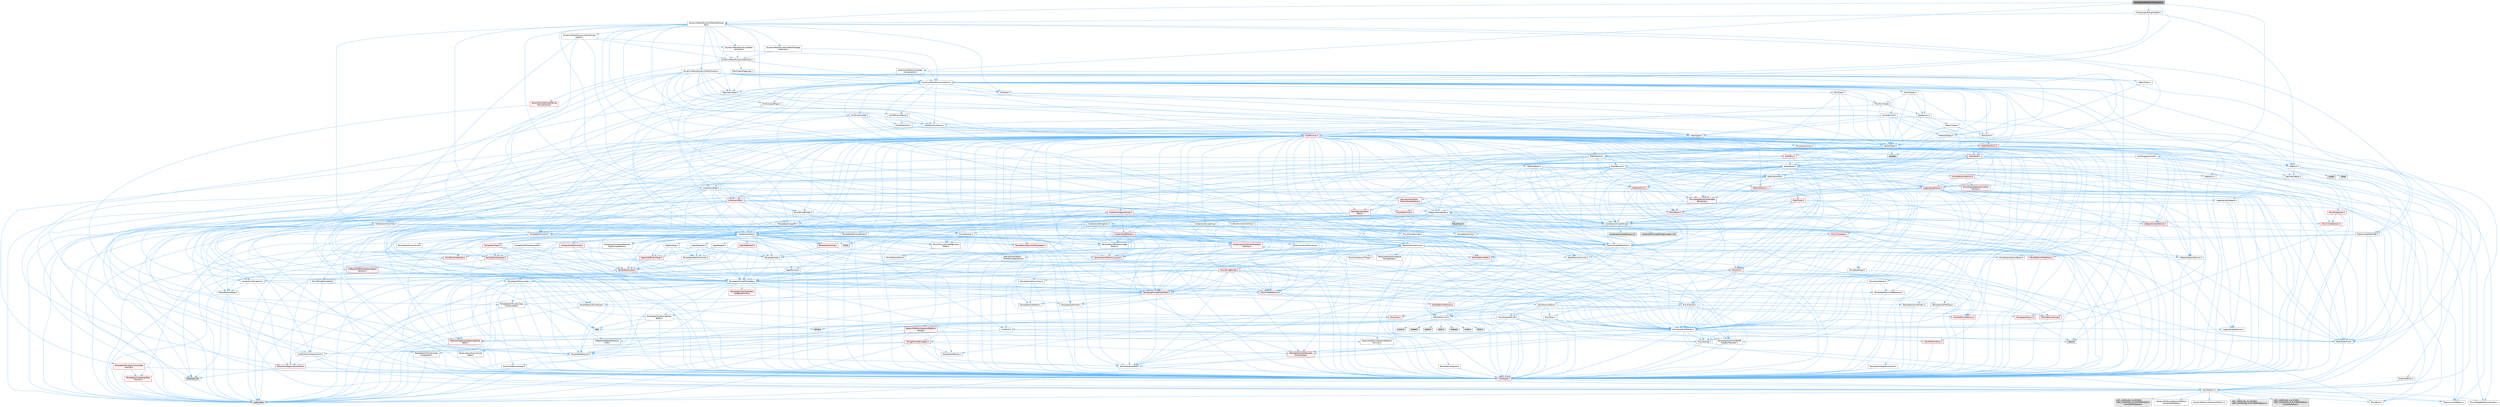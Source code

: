 digraph "PatchBasedMeshUVGenerator.h"
{
 // INTERACTIVE_SVG=YES
 // LATEX_PDF_SIZE
  bgcolor="transparent";
  edge [fontname=Helvetica,fontsize=10,labelfontname=Helvetica,labelfontsize=10];
  node [fontname=Helvetica,fontsize=10,shape=box,height=0.2,width=0.4];
  Node1 [id="Node000001",label="PatchBasedMeshUVGenerator.h",height=0.2,width=0.4,color="gray40", fillcolor="grey60", style="filled", fontcolor="black",tooltip=" "];
  Node1 -> Node2 [id="edge1_Node000001_Node000002",color="steelblue1",style="solid",tooltip=" "];
  Node2 [id="Node000002",label="DynamicMesh/DynamicMesh3.h",height=0.2,width=0.4,color="grey40", fillcolor="white", style="filled",URL="$d5/d34/DynamicMesh3_8h.html",tooltip=" "];
  Node2 -> Node3 [id="edge2_Node000002_Node000003",color="steelblue1",style="solid",tooltip=" "];
  Node3 [id="Node000003",label="BoxTypes.h",height=0.2,width=0.4,color="grey40", fillcolor="white", style="filled",URL="$d2/da2/BoxTypes_8h.html",tooltip=" "];
  Node3 -> Node4 [id="edge3_Node000003_Node000004",color="steelblue1",style="solid",tooltip=" "];
  Node4 [id="Node000004",label="Math/Box.h",height=0.2,width=0.4,color="red", fillcolor="#FFF0F0", style="filled",URL="$de/d0f/Box_8h.html",tooltip=" "];
  Node4 -> Node5 [id="edge4_Node000004_Node000005",color="steelblue1",style="solid",tooltip=" "];
  Node5 [id="Node000005",label="CoreTypes.h",height=0.2,width=0.4,color="red", fillcolor="#FFF0F0", style="filled",URL="$dc/dec/CoreTypes_8h.html",tooltip=" "];
  Node5 -> Node6 [id="edge5_Node000005_Node000006",color="steelblue1",style="solid",tooltip=" "];
  Node6 [id="Node000006",label="HAL/Platform.h",height=0.2,width=0.4,color="grey40", fillcolor="white", style="filled",URL="$d9/dd0/Platform_8h.html",tooltip=" "];
  Node6 -> Node7 [id="edge6_Node000006_Node000007",color="steelblue1",style="solid",tooltip=" "];
  Node7 [id="Node000007",label="Misc/Build.h",height=0.2,width=0.4,color="grey40", fillcolor="white", style="filled",URL="$d3/dbb/Build_8h.html",tooltip=" "];
  Node6 -> Node8 [id="edge7_Node000006_Node000008",color="steelblue1",style="solid",tooltip=" "];
  Node8 [id="Node000008",label="Misc/LargeWorldCoordinates.h",height=0.2,width=0.4,color="grey40", fillcolor="white", style="filled",URL="$d2/dcb/LargeWorldCoordinates_8h.html",tooltip=" "];
  Node6 -> Node9 [id="edge8_Node000006_Node000009",color="steelblue1",style="solid",tooltip=" "];
  Node9 [id="Node000009",label="type_traits",height=0.2,width=0.4,color="grey60", fillcolor="#E0E0E0", style="filled",tooltip=" "];
  Node6 -> Node10 [id="edge9_Node000006_Node000010",color="steelblue1",style="solid",tooltip=" "];
  Node10 [id="Node000010",label="PreprocessorHelpers.h",height=0.2,width=0.4,color="grey40", fillcolor="white", style="filled",URL="$db/ddb/PreprocessorHelpers_8h.html",tooltip=" "];
  Node6 -> Node11 [id="edge10_Node000006_Node000011",color="steelblue1",style="solid",tooltip=" "];
  Node11 [id="Node000011",label="UBT_COMPILED_PLATFORM\l/UBT_COMPILED_PLATFORMPlatform\lCompilerPreSetup.h",height=0.2,width=0.4,color="grey60", fillcolor="#E0E0E0", style="filled",tooltip=" "];
  Node6 -> Node12 [id="edge11_Node000006_Node000012",color="steelblue1",style="solid",tooltip=" "];
  Node12 [id="Node000012",label="GenericPlatform/GenericPlatform\lCompilerPreSetup.h",height=0.2,width=0.4,color="grey40", fillcolor="white", style="filled",URL="$d9/dc8/GenericPlatformCompilerPreSetup_8h.html",tooltip=" "];
  Node6 -> Node13 [id="edge12_Node000006_Node000013",color="steelblue1",style="solid",tooltip=" "];
  Node13 [id="Node000013",label="GenericPlatform/GenericPlatform.h",height=0.2,width=0.4,color="grey40", fillcolor="white", style="filled",URL="$d6/d84/GenericPlatform_8h.html",tooltip=" "];
  Node6 -> Node14 [id="edge13_Node000006_Node000014",color="steelblue1",style="solid",tooltip=" "];
  Node14 [id="Node000014",label="UBT_COMPILED_PLATFORM\l/UBT_COMPILED_PLATFORMPlatform.h",height=0.2,width=0.4,color="grey60", fillcolor="#E0E0E0", style="filled",tooltip=" "];
  Node6 -> Node15 [id="edge14_Node000006_Node000015",color="steelblue1",style="solid",tooltip=" "];
  Node15 [id="Node000015",label="UBT_COMPILED_PLATFORM\l/UBT_COMPILED_PLATFORMPlatform\lCompilerSetup.h",height=0.2,width=0.4,color="grey60", fillcolor="#E0E0E0", style="filled",tooltip=" "];
  Node4 -> Node19 [id="edge15_Node000004_Node000019",color="steelblue1",style="solid",tooltip=" "];
  Node19 [id="Node000019",label="Misc/AssertionMacros.h",height=0.2,width=0.4,color="grey40", fillcolor="white", style="filled",URL="$d0/dfa/AssertionMacros_8h.html",tooltip=" "];
  Node19 -> Node5 [id="edge16_Node000019_Node000005",color="steelblue1",style="solid",tooltip=" "];
  Node19 -> Node6 [id="edge17_Node000019_Node000006",color="steelblue1",style="solid",tooltip=" "];
  Node19 -> Node20 [id="edge18_Node000019_Node000020",color="steelblue1",style="solid",tooltip=" "];
  Node20 [id="Node000020",label="HAL/PlatformMisc.h",height=0.2,width=0.4,color="red", fillcolor="#FFF0F0", style="filled",URL="$d0/df5/PlatformMisc_8h.html",tooltip=" "];
  Node20 -> Node5 [id="edge19_Node000020_Node000005",color="steelblue1",style="solid",tooltip=" "];
  Node19 -> Node10 [id="edge20_Node000019_Node000010",color="steelblue1",style="solid",tooltip=" "];
  Node19 -> Node56 [id="edge21_Node000019_Node000056",color="steelblue1",style="solid",tooltip=" "];
  Node56 [id="Node000056",label="Templates/EnableIf.h",height=0.2,width=0.4,color="grey40", fillcolor="white", style="filled",URL="$d7/d60/EnableIf_8h.html",tooltip=" "];
  Node56 -> Node5 [id="edge22_Node000056_Node000005",color="steelblue1",style="solid",tooltip=" "];
  Node19 -> Node57 [id="edge23_Node000019_Node000057",color="steelblue1",style="solid",tooltip=" "];
  Node57 [id="Node000057",label="Templates/IsArrayOrRefOf\lTypeByPredicate.h",height=0.2,width=0.4,color="grey40", fillcolor="white", style="filled",URL="$d6/da1/IsArrayOrRefOfTypeByPredicate_8h.html",tooltip=" "];
  Node57 -> Node5 [id="edge24_Node000057_Node000005",color="steelblue1",style="solid",tooltip=" "];
  Node19 -> Node58 [id="edge25_Node000019_Node000058",color="steelblue1",style="solid",tooltip=" "];
  Node58 [id="Node000058",label="Templates/IsValidVariadic\lFunctionArg.h",height=0.2,width=0.4,color="red", fillcolor="#FFF0F0", style="filled",URL="$d0/dc8/IsValidVariadicFunctionArg_8h.html",tooltip=" "];
  Node58 -> Node5 [id="edge26_Node000058_Node000005",color="steelblue1",style="solid",tooltip=" "];
  Node58 -> Node9 [id="edge27_Node000058_Node000009",color="steelblue1",style="solid",tooltip=" "];
  Node19 -> Node60 [id="edge28_Node000019_Node000060",color="steelblue1",style="solid",tooltip=" "];
  Node60 [id="Node000060",label="Traits/IsCharEncodingCompatible\lWith.h",height=0.2,width=0.4,color="red", fillcolor="#FFF0F0", style="filled",URL="$df/dd1/IsCharEncodingCompatibleWith_8h.html",tooltip=" "];
  Node60 -> Node9 [id="edge29_Node000060_Node000009",color="steelblue1",style="solid",tooltip=" "];
  Node19 -> Node62 [id="edge30_Node000019_Node000062",color="steelblue1",style="solid",tooltip=" "];
  Node62 [id="Node000062",label="Misc/VarArgs.h",height=0.2,width=0.4,color="grey40", fillcolor="white", style="filled",URL="$d5/d6f/VarArgs_8h.html",tooltip=" "];
  Node62 -> Node5 [id="edge31_Node000062_Node000005",color="steelblue1",style="solid",tooltip=" "];
  Node19 -> Node63 [id="edge32_Node000019_Node000063",color="steelblue1",style="solid",tooltip=" "];
  Node63 [id="Node000063",label="String/FormatStringSan.h",height=0.2,width=0.4,color="red", fillcolor="#FFF0F0", style="filled",URL="$d3/d8b/FormatStringSan_8h.html",tooltip=" "];
  Node63 -> Node9 [id="edge33_Node000063_Node000009",color="steelblue1",style="solid",tooltip=" "];
  Node63 -> Node5 [id="edge34_Node000063_Node000005",color="steelblue1",style="solid",tooltip=" "];
  Node63 -> Node64 [id="edge35_Node000063_Node000064",color="steelblue1",style="solid",tooltip=" "];
  Node64 [id="Node000064",label="Templates/Requires.h",height=0.2,width=0.4,color="grey40", fillcolor="white", style="filled",URL="$dc/d96/Requires_8h.html",tooltip=" "];
  Node64 -> Node56 [id="edge36_Node000064_Node000056",color="steelblue1",style="solid",tooltip=" "];
  Node64 -> Node9 [id="edge37_Node000064_Node000009",color="steelblue1",style="solid",tooltip=" "];
  Node63 -> Node65 [id="edge38_Node000063_Node000065",color="steelblue1",style="solid",tooltip=" "];
  Node65 [id="Node000065",label="Templates/Identity.h",height=0.2,width=0.4,color="grey40", fillcolor="white", style="filled",URL="$d0/dd5/Identity_8h.html",tooltip=" "];
  Node63 -> Node58 [id="edge39_Node000063_Node000058",color="steelblue1",style="solid",tooltip=" "];
  Node63 -> Node28 [id="edge40_Node000063_Node000028",color="steelblue1",style="solid",tooltip=" "];
  Node28 [id="Node000028",label="Containers/ContainersFwd.h",height=0.2,width=0.4,color="grey40", fillcolor="white", style="filled",URL="$d4/d0a/ContainersFwd_8h.html",tooltip=" "];
  Node28 -> Node6 [id="edge41_Node000028_Node000006",color="steelblue1",style="solid",tooltip=" "];
  Node28 -> Node5 [id="edge42_Node000028_Node000005",color="steelblue1",style="solid",tooltip=" "];
  Node28 -> Node25 [id="edge43_Node000028_Node000025",color="steelblue1",style="solid",tooltip=" "];
  Node25 [id="Node000025",label="Traits/IsContiguousContainer.h",height=0.2,width=0.4,color="red", fillcolor="#FFF0F0", style="filled",URL="$d5/d3c/IsContiguousContainer_8h.html",tooltip=" "];
  Node25 -> Node5 [id="edge44_Node000025_Node000005",color="steelblue1",style="solid",tooltip=" "];
  Node25 -> Node24 [id="edge45_Node000025_Node000024",color="steelblue1",style="solid",tooltip=" "];
  Node24 [id="Node000024",label="initializer_list",height=0.2,width=0.4,color="grey60", fillcolor="#E0E0E0", style="filled",tooltip=" "];
  Node19 -> Node69 [id="edge46_Node000019_Node000069",color="steelblue1",style="solid",tooltip=" "];
  Node69 [id="Node000069",label="atomic",height=0.2,width=0.4,color="grey60", fillcolor="#E0E0E0", style="filled",tooltip=" "];
  Node4 -> Node29 [id="edge47_Node000004_Node000029",color="steelblue1",style="solid",tooltip=" "];
  Node29 [id="Node000029",label="Math/MathFwd.h",height=0.2,width=0.4,color="grey40", fillcolor="white", style="filled",URL="$d2/d10/MathFwd_8h.html",tooltip=" "];
  Node29 -> Node6 [id="edge48_Node000029_Node000006",color="steelblue1",style="solid",tooltip=" "];
  Node4 -> Node70 [id="edge49_Node000004_Node000070",color="steelblue1",style="solid",tooltip=" "];
  Node70 [id="Node000070",label="Math/UnrealMathUtility.h",height=0.2,width=0.4,color="grey40", fillcolor="white", style="filled",URL="$db/db8/UnrealMathUtility_8h.html",tooltip=" "];
  Node70 -> Node5 [id="edge50_Node000070_Node000005",color="steelblue1",style="solid",tooltip=" "];
  Node70 -> Node19 [id="edge51_Node000070_Node000019",color="steelblue1",style="solid",tooltip=" "];
  Node70 -> Node71 [id="edge52_Node000070_Node000071",color="steelblue1",style="solid",tooltip=" "];
  Node71 [id="Node000071",label="HAL/PlatformMath.h",height=0.2,width=0.4,color="red", fillcolor="#FFF0F0", style="filled",URL="$dc/d53/PlatformMath_8h.html",tooltip=" "];
  Node71 -> Node5 [id="edge53_Node000071_Node000005",color="steelblue1",style="solid",tooltip=" "];
  Node70 -> Node29 [id="edge54_Node000070_Node000029",color="steelblue1",style="solid",tooltip=" "];
  Node70 -> Node65 [id="edge55_Node000070_Node000065",color="steelblue1",style="solid",tooltip=" "];
  Node70 -> Node64 [id="edge56_Node000070_Node000064",color="steelblue1",style="solid",tooltip=" "];
  Node4 -> Node90 [id="edge57_Node000004_Node000090",color="steelblue1",style="solid",tooltip=" "];
  Node90 [id="Node000090",label="Containers/UnrealString.h",height=0.2,width=0.4,color="grey40", fillcolor="white", style="filled",URL="$d5/dba/UnrealString_8h.html",tooltip=" "];
  Node90 -> Node91 [id="edge58_Node000090_Node000091",color="steelblue1",style="solid",tooltip=" "];
  Node91 [id="Node000091",label="Containers/UnrealStringIncludes.h.inl",height=0.2,width=0.4,color="grey60", fillcolor="#E0E0E0", style="filled",tooltip=" "];
  Node90 -> Node92 [id="edge59_Node000090_Node000092",color="steelblue1",style="solid",tooltip=" "];
  Node92 [id="Node000092",label="Containers/UnrealString.h.inl",height=0.2,width=0.4,color="grey60", fillcolor="#E0E0E0", style="filled",tooltip=" "];
  Node90 -> Node93 [id="edge60_Node000090_Node000093",color="steelblue1",style="solid",tooltip=" "];
  Node93 [id="Node000093",label="Misc/StringFormatArg.h",height=0.2,width=0.4,color="grey40", fillcolor="white", style="filled",URL="$d2/d16/StringFormatArg_8h.html",tooltip=" "];
  Node93 -> Node28 [id="edge61_Node000093_Node000028",color="steelblue1",style="solid",tooltip=" "];
  Node4 -> Node94 [id="edge62_Node000004_Node000094",color="steelblue1",style="solid",tooltip=" "];
  Node94 [id="Node000094",label="Math/Vector.h",height=0.2,width=0.4,color="grey40", fillcolor="white", style="filled",URL="$d6/dbe/Vector_8h.html",tooltip=" "];
  Node94 -> Node5 [id="edge63_Node000094_Node000005",color="steelblue1",style="solid",tooltip=" "];
  Node94 -> Node19 [id="edge64_Node000094_Node000019",color="steelblue1",style="solid",tooltip=" "];
  Node94 -> Node29 [id="edge65_Node000094_Node000029",color="steelblue1",style="solid",tooltip=" "];
  Node94 -> Node42 [id="edge66_Node000094_Node000042",color="steelblue1",style="solid",tooltip=" "];
  Node42 [id="Node000042",label="Math/NumericLimits.h",height=0.2,width=0.4,color="grey40", fillcolor="white", style="filled",URL="$df/d1b/NumericLimits_8h.html",tooltip=" "];
  Node42 -> Node5 [id="edge67_Node000042_Node000005",color="steelblue1",style="solid",tooltip=" "];
  Node94 -> Node95 [id="edge68_Node000094_Node000095",color="steelblue1",style="solid",tooltip=" "];
  Node95 [id="Node000095",label="Misc/Crc.h",height=0.2,width=0.4,color="red", fillcolor="#FFF0F0", style="filled",URL="$d4/dd2/Crc_8h.html",tooltip=" "];
  Node95 -> Node5 [id="edge69_Node000095_Node000005",color="steelblue1",style="solid",tooltip=" "];
  Node95 -> Node96 [id="edge70_Node000095_Node000096",color="steelblue1",style="solid",tooltip=" "];
  Node96 [id="Node000096",label="HAL/PlatformString.h",height=0.2,width=0.4,color="red", fillcolor="#FFF0F0", style="filled",URL="$db/db5/PlatformString_8h.html",tooltip=" "];
  Node96 -> Node5 [id="edge71_Node000096_Node000005",color="steelblue1",style="solid",tooltip=" "];
  Node95 -> Node19 [id="edge72_Node000095_Node000019",color="steelblue1",style="solid",tooltip=" "];
  Node95 -> Node98 [id="edge73_Node000095_Node000098",color="steelblue1",style="solid",tooltip=" "];
  Node98 [id="Node000098",label="Misc/CString.h",height=0.2,width=0.4,color="grey40", fillcolor="white", style="filled",URL="$d2/d49/CString_8h.html",tooltip=" "];
  Node98 -> Node5 [id="edge74_Node000098_Node000005",color="steelblue1",style="solid",tooltip=" "];
  Node98 -> Node32 [id="edge75_Node000098_Node000032",color="steelblue1",style="solid",tooltip=" "];
  Node32 [id="Node000032",label="HAL/PlatformCrt.h",height=0.2,width=0.4,color="grey40", fillcolor="white", style="filled",URL="$d8/d75/PlatformCrt_8h.html",tooltip=" "];
  Node32 -> Node33 [id="edge76_Node000032_Node000033",color="steelblue1",style="solid",tooltip=" "];
  Node33 [id="Node000033",label="new",height=0.2,width=0.4,color="grey60", fillcolor="#E0E0E0", style="filled",tooltip=" "];
  Node32 -> Node34 [id="edge77_Node000032_Node000034",color="steelblue1",style="solid",tooltip=" "];
  Node34 [id="Node000034",label="wchar.h",height=0.2,width=0.4,color="grey60", fillcolor="#E0E0E0", style="filled",tooltip=" "];
  Node32 -> Node35 [id="edge78_Node000032_Node000035",color="steelblue1",style="solid",tooltip=" "];
  Node35 [id="Node000035",label="stddef.h",height=0.2,width=0.4,color="grey60", fillcolor="#E0E0E0", style="filled",tooltip=" "];
  Node32 -> Node36 [id="edge79_Node000032_Node000036",color="steelblue1",style="solid",tooltip=" "];
  Node36 [id="Node000036",label="stdlib.h",height=0.2,width=0.4,color="grey60", fillcolor="#E0E0E0", style="filled",tooltip=" "];
  Node32 -> Node37 [id="edge80_Node000032_Node000037",color="steelblue1",style="solid",tooltip=" "];
  Node37 [id="Node000037",label="stdio.h",height=0.2,width=0.4,color="grey60", fillcolor="#E0E0E0", style="filled",tooltip=" "];
  Node32 -> Node38 [id="edge81_Node000032_Node000038",color="steelblue1",style="solid",tooltip=" "];
  Node38 [id="Node000038",label="stdarg.h",height=0.2,width=0.4,color="grey60", fillcolor="#E0E0E0", style="filled",tooltip=" "];
  Node32 -> Node39 [id="edge82_Node000032_Node000039",color="steelblue1",style="solid",tooltip=" "];
  Node39 [id="Node000039",label="math.h",height=0.2,width=0.4,color="grey60", fillcolor="#E0E0E0", style="filled",tooltip=" "];
  Node32 -> Node40 [id="edge83_Node000032_Node000040",color="steelblue1",style="solid",tooltip=" "];
  Node40 [id="Node000040",label="float.h",height=0.2,width=0.4,color="grey60", fillcolor="#E0E0E0", style="filled",tooltip=" "];
  Node32 -> Node41 [id="edge84_Node000032_Node000041",color="steelblue1",style="solid",tooltip=" "];
  Node41 [id="Node000041",label="string.h",height=0.2,width=0.4,color="grey60", fillcolor="#E0E0E0", style="filled",tooltip=" "];
  Node98 -> Node96 [id="edge85_Node000098_Node000096",color="steelblue1",style="solid",tooltip=" "];
  Node98 -> Node19 [id="edge86_Node000098_Node000019",color="steelblue1",style="solid",tooltip=" "];
  Node98 -> Node99 [id="edge87_Node000098_Node000099",color="steelblue1",style="solid",tooltip=" "];
  Node99 [id="Node000099",label="Misc/Char.h",height=0.2,width=0.4,color="red", fillcolor="#FFF0F0", style="filled",URL="$d0/d58/Char_8h.html",tooltip=" "];
  Node99 -> Node5 [id="edge88_Node000099_Node000005",color="steelblue1",style="solid",tooltip=" "];
  Node99 -> Node9 [id="edge89_Node000099_Node000009",color="steelblue1",style="solid",tooltip=" "];
  Node98 -> Node62 [id="edge90_Node000098_Node000062",color="steelblue1",style="solid",tooltip=" "];
  Node98 -> Node57 [id="edge91_Node000098_Node000057",color="steelblue1",style="solid",tooltip=" "];
  Node98 -> Node58 [id="edge92_Node000098_Node000058",color="steelblue1",style="solid",tooltip=" "];
  Node98 -> Node60 [id="edge93_Node000098_Node000060",color="steelblue1",style="solid",tooltip=" "];
  Node95 -> Node99 [id="edge94_Node000095_Node000099",color="steelblue1",style="solid",tooltip=" "];
  Node95 -> Node77 [id="edge95_Node000095_Node000077",color="steelblue1",style="solid",tooltip=" "];
  Node77 [id="Node000077",label="Templates/UnrealTypeTraits.h",height=0.2,width=0.4,color="red", fillcolor="#FFF0F0", style="filled",URL="$d2/d2d/UnrealTypeTraits_8h.html",tooltip=" "];
  Node77 -> Node5 [id="edge96_Node000077_Node000005",color="steelblue1",style="solid",tooltip=" "];
  Node77 -> Node78 [id="edge97_Node000077_Node000078",color="steelblue1",style="solid",tooltip=" "];
  Node78 [id="Node000078",label="Templates/IsPointer.h",height=0.2,width=0.4,color="grey40", fillcolor="white", style="filled",URL="$d7/d05/IsPointer_8h.html",tooltip=" "];
  Node78 -> Node5 [id="edge98_Node000078_Node000005",color="steelblue1",style="solid",tooltip=" "];
  Node77 -> Node19 [id="edge99_Node000077_Node000019",color="steelblue1",style="solid",tooltip=" "];
  Node77 -> Node73 [id="edge100_Node000077_Node000073",color="steelblue1",style="solid",tooltip=" "];
  Node73 [id="Node000073",label="Templates/AndOrNot.h",height=0.2,width=0.4,color="grey40", fillcolor="white", style="filled",URL="$db/d0a/AndOrNot_8h.html",tooltip=" "];
  Node73 -> Node5 [id="edge101_Node000073_Node000005",color="steelblue1",style="solid",tooltip=" "];
  Node77 -> Node56 [id="edge102_Node000077_Node000056",color="steelblue1",style="solid",tooltip=" "];
  Node77 -> Node79 [id="edge103_Node000077_Node000079",color="steelblue1",style="solid",tooltip=" "];
  Node79 [id="Node000079",label="Templates/IsArithmetic.h",height=0.2,width=0.4,color="grey40", fillcolor="white", style="filled",URL="$d2/d5d/IsArithmetic_8h.html",tooltip=" "];
  Node79 -> Node5 [id="edge104_Node000079_Node000005",color="steelblue1",style="solid",tooltip=" "];
  Node77 -> Node81 [id="edge105_Node000077_Node000081",color="steelblue1",style="solid",tooltip=" "];
  Node81 [id="Node000081",label="Templates/IsPODType.h",height=0.2,width=0.4,color="grey40", fillcolor="white", style="filled",URL="$d7/db1/IsPODType_8h.html",tooltip=" "];
  Node81 -> Node5 [id="edge106_Node000081_Node000005",color="steelblue1",style="solid",tooltip=" "];
  Node77 -> Node82 [id="edge107_Node000077_Node000082",color="steelblue1",style="solid",tooltip=" "];
  Node82 [id="Node000082",label="Templates/IsUECoreType.h",height=0.2,width=0.4,color="grey40", fillcolor="white", style="filled",URL="$d1/db8/IsUECoreType_8h.html",tooltip=" "];
  Node82 -> Node5 [id="edge108_Node000082_Node000005",color="steelblue1",style="solid",tooltip=" "];
  Node82 -> Node9 [id="edge109_Node000082_Node000009",color="steelblue1",style="solid",tooltip=" "];
  Node77 -> Node83 [id="edge110_Node000077_Node000083",color="steelblue1",style="solid",tooltip=" "];
  Node83 [id="Node000083",label="Templates/IsTriviallyCopy\lConstructible.h",height=0.2,width=0.4,color="grey40", fillcolor="white", style="filled",URL="$d3/d78/IsTriviallyCopyConstructible_8h.html",tooltip=" "];
  Node83 -> Node5 [id="edge111_Node000083_Node000005",color="steelblue1",style="solid",tooltip=" "];
  Node83 -> Node9 [id="edge112_Node000083_Node000009",color="steelblue1",style="solid",tooltip=" "];
  Node94 -> Node70 [id="edge113_Node000094_Node000070",color="steelblue1",style="solid",tooltip=" "];
  Node94 -> Node90 [id="edge114_Node000094_Node000090",color="steelblue1",style="solid",tooltip=" "];
  Node94 -> Node103 [id="edge115_Node000094_Node000103",color="steelblue1",style="solid",tooltip=" "];
  Node103 [id="Node000103",label="Misc/Parse.h",height=0.2,width=0.4,color="red", fillcolor="#FFF0F0", style="filled",URL="$dc/d71/Parse_8h.html",tooltip=" "];
  Node103 -> Node22 [id="edge116_Node000103_Node000022",color="steelblue1",style="solid",tooltip=" "];
  Node22 [id="Node000022",label="Containers/StringFwd.h",height=0.2,width=0.4,color="grey40", fillcolor="white", style="filled",URL="$df/d37/StringFwd_8h.html",tooltip=" "];
  Node22 -> Node5 [id="edge117_Node000022_Node000005",color="steelblue1",style="solid",tooltip=" "];
  Node22 -> Node23 [id="edge118_Node000022_Node000023",color="steelblue1",style="solid",tooltip=" "];
  Node23 [id="Node000023",label="Traits/ElementType.h",height=0.2,width=0.4,color="grey40", fillcolor="white", style="filled",URL="$d5/d4f/ElementType_8h.html",tooltip=" "];
  Node23 -> Node6 [id="edge119_Node000023_Node000006",color="steelblue1",style="solid",tooltip=" "];
  Node23 -> Node24 [id="edge120_Node000023_Node000024",color="steelblue1",style="solid",tooltip=" "];
  Node23 -> Node9 [id="edge121_Node000023_Node000009",color="steelblue1",style="solid",tooltip=" "];
  Node22 -> Node25 [id="edge122_Node000022_Node000025",color="steelblue1",style="solid",tooltip=" "];
  Node103 -> Node90 [id="edge123_Node000103_Node000090",color="steelblue1",style="solid",tooltip=" "];
  Node103 -> Node5 [id="edge124_Node000103_Node000005",color="steelblue1",style="solid",tooltip=" "];
  Node103 -> Node32 [id="edge125_Node000103_Node000032",color="steelblue1",style="solid",tooltip=" "];
  Node103 -> Node7 [id="edge126_Node000103_Node000007",color="steelblue1",style="solid",tooltip=" "];
  Node103 -> Node104 [id="edge127_Node000103_Node000104",color="steelblue1",style="solid",tooltip=" "];
  Node104 [id="Node000104",label="Templates/Function.h",height=0.2,width=0.4,color="grey40", fillcolor="white", style="filled",URL="$df/df5/Function_8h.html",tooltip=" "];
  Node104 -> Node5 [id="edge128_Node000104_Node000005",color="steelblue1",style="solid",tooltip=" "];
  Node104 -> Node19 [id="edge129_Node000104_Node000019",color="steelblue1",style="solid",tooltip=" "];
  Node104 -> Node105 [id="edge130_Node000104_Node000105",color="steelblue1",style="solid",tooltip=" "];
  Node105 [id="Node000105",label="Misc/IntrusiveUnsetOptional\lState.h",height=0.2,width=0.4,color="grey40", fillcolor="white", style="filled",URL="$d2/d0a/IntrusiveUnsetOptionalState_8h.html",tooltip=" "];
  Node105 -> Node106 [id="edge131_Node000105_Node000106",color="steelblue1",style="solid",tooltip=" "];
  Node106 [id="Node000106",label="Misc/OptionalFwd.h",height=0.2,width=0.4,color="grey40", fillcolor="white", style="filled",URL="$dc/d50/OptionalFwd_8h.html",tooltip=" "];
  Node104 -> Node107 [id="edge132_Node000104_Node000107",color="steelblue1",style="solid",tooltip=" "];
  Node107 [id="Node000107",label="HAL/UnrealMemory.h",height=0.2,width=0.4,color="red", fillcolor="#FFF0F0", style="filled",URL="$d9/d96/UnrealMemory_8h.html",tooltip=" "];
  Node107 -> Node5 [id="edge133_Node000107_Node000005",color="steelblue1",style="solid",tooltip=" "];
  Node107 -> Node109 [id="edge134_Node000107_Node000109",color="steelblue1",style="solid",tooltip=" "];
  Node109 [id="Node000109",label="HAL/MemoryBase.h",height=0.2,width=0.4,color="grey40", fillcolor="white", style="filled",URL="$d6/d9f/MemoryBase_8h.html",tooltip=" "];
  Node109 -> Node5 [id="edge135_Node000109_Node000005",color="steelblue1",style="solid",tooltip=" "];
  Node109 -> Node49 [id="edge136_Node000109_Node000049",color="steelblue1",style="solid",tooltip=" "];
  Node49 [id="Node000049",label="HAL/PlatformAtomics.h",height=0.2,width=0.4,color="red", fillcolor="#FFF0F0", style="filled",URL="$d3/d36/PlatformAtomics_8h.html",tooltip=" "];
  Node49 -> Node5 [id="edge137_Node000049_Node000005",color="steelblue1",style="solid",tooltip=" "];
  Node109 -> Node32 [id="edge138_Node000109_Node000032",color="steelblue1",style="solid",tooltip=" "];
  Node109 -> Node110 [id="edge139_Node000109_Node000110",color="steelblue1",style="solid",tooltip=" "];
  Node110 [id="Node000110",label="Misc/Exec.h",height=0.2,width=0.4,color="grey40", fillcolor="white", style="filled",URL="$de/ddb/Exec_8h.html",tooltip=" "];
  Node110 -> Node5 [id="edge140_Node000110_Node000005",color="steelblue1",style="solid",tooltip=" "];
  Node110 -> Node19 [id="edge141_Node000110_Node000019",color="steelblue1",style="solid",tooltip=" "];
  Node109 -> Node111 [id="edge142_Node000109_Node000111",color="steelblue1",style="solid",tooltip=" "];
  Node111 [id="Node000111",label="Misc/OutputDevice.h",height=0.2,width=0.4,color="grey40", fillcolor="white", style="filled",URL="$d7/d32/OutputDevice_8h.html",tooltip=" "];
  Node111 -> Node27 [id="edge143_Node000111_Node000027",color="steelblue1",style="solid",tooltip=" "];
  Node27 [id="Node000027",label="CoreFwd.h",height=0.2,width=0.4,color="grey40", fillcolor="white", style="filled",URL="$d1/d1e/CoreFwd_8h.html",tooltip=" "];
  Node27 -> Node5 [id="edge144_Node000027_Node000005",color="steelblue1",style="solid",tooltip=" "];
  Node27 -> Node28 [id="edge145_Node000027_Node000028",color="steelblue1",style="solid",tooltip=" "];
  Node27 -> Node29 [id="edge146_Node000027_Node000029",color="steelblue1",style="solid",tooltip=" "];
  Node27 -> Node30 [id="edge147_Node000027_Node000030",color="steelblue1",style="solid",tooltip=" "];
  Node30 [id="Node000030",label="UObject/UObjectHierarchy\lFwd.h",height=0.2,width=0.4,color="grey40", fillcolor="white", style="filled",URL="$d3/d13/UObjectHierarchyFwd_8h.html",tooltip=" "];
  Node111 -> Node5 [id="edge148_Node000111_Node000005",color="steelblue1",style="solid",tooltip=" "];
  Node111 -> Node112 [id="edge149_Node000111_Node000112",color="steelblue1",style="solid",tooltip=" "];
  Node112 [id="Node000112",label="Logging/LogVerbosity.h",height=0.2,width=0.4,color="grey40", fillcolor="white", style="filled",URL="$d2/d8f/LogVerbosity_8h.html",tooltip=" "];
  Node112 -> Node5 [id="edge150_Node000112_Node000005",color="steelblue1",style="solid",tooltip=" "];
  Node111 -> Node62 [id="edge151_Node000111_Node000062",color="steelblue1",style="solid",tooltip=" "];
  Node111 -> Node57 [id="edge152_Node000111_Node000057",color="steelblue1",style="solid",tooltip=" "];
  Node111 -> Node58 [id="edge153_Node000111_Node000058",color="steelblue1",style="solid",tooltip=" "];
  Node111 -> Node60 [id="edge154_Node000111_Node000060",color="steelblue1",style="solid",tooltip=" "];
  Node109 -> Node113 [id="edge155_Node000109_Node000113",color="steelblue1",style="solid",tooltip=" "];
  Node113 [id="Node000113",label="Templates/Atomic.h",height=0.2,width=0.4,color="red", fillcolor="#FFF0F0", style="filled",URL="$d3/d91/Atomic_8h.html",tooltip=" "];
  Node113 -> Node69 [id="edge156_Node000113_Node000069",color="steelblue1",style="solid",tooltip=" "];
  Node107 -> Node118 [id="edge157_Node000107_Node000118",color="steelblue1",style="solid",tooltip=" "];
  Node118 [id="Node000118",label="HAL/PlatformMemory.h",height=0.2,width=0.4,color="red", fillcolor="#FFF0F0", style="filled",URL="$de/d68/PlatformMemory_8h.html",tooltip=" "];
  Node118 -> Node5 [id="edge158_Node000118_Node000005",color="steelblue1",style="solid",tooltip=" "];
  Node107 -> Node78 [id="edge159_Node000107_Node000078",color="steelblue1",style="solid",tooltip=" "];
  Node104 -> Node121 [id="edge160_Node000104_Node000121",color="steelblue1",style="solid",tooltip=" "];
  Node121 [id="Node000121",label="Templates/FunctionFwd.h",height=0.2,width=0.4,color="grey40", fillcolor="white", style="filled",URL="$d6/d54/FunctionFwd_8h.html",tooltip=" "];
  Node104 -> Node77 [id="edge161_Node000104_Node000077",color="steelblue1",style="solid",tooltip=" "];
  Node104 -> Node122 [id="edge162_Node000104_Node000122",color="steelblue1",style="solid",tooltip=" "];
  Node122 [id="Node000122",label="Templates/Invoke.h",height=0.2,width=0.4,color="red", fillcolor="#FFF0F0", style="filled",URL="$d7/deb/Invoke_8h.html",tooltip=" "];
  Node122 -> Node5 [id="edge163_Node000122_Node000005",color="steelblue1",style="solid",tooltip=" "];
  Node122 -> Node124 [id="edge164_Node000122_Node000124",color="steelblue1",style="solid",tooltip=" "];
  Node124 [id="Node000124",label="Templates/UnrealTemplate.h",height=0.2,width=0.4,color="grey40", fillcolor="white", style="filled",URL="$d4/d24/UnrealTemplate_8h.html",tooltip=" "];
  Node124 -> Node5 [id="edge165_Node000124_Node000005",color="steelblue1",style="solid",tooltip=" "];
  Node124 -> Node78 [id="edge166_Node000124_Node000078",color="steelblue1",style="solid",tooltip=" "];
  Node124 -> Node107 [id="edge167_Node000124_Node000107",color="steelblue1",style="solid",tooltip=" "];
  Node124 -> Node125 [id="edge168_Node000124_Node000125",color="steelblue1",style="solid",tooltip=" "];
  Node125 [id="Node000125",label="Templates/CopyQualifiers\lAndRefsFromTo.h",height=0.2,width=0.4,color="red", fillcolor="#FFF0F0", style="filled",URL="$d3/db3/CopyQualifiersAndRefsFromTo_8h.html",tooltip=" "];
  Node124 -> Node77 [id="edge169_Node000124_Node000077",color="steelblue1",style="solid",tooltip=" "];
  Node124 -> Node75 [id="edge170_Node000124_Node000075",color="steelblue1",style="solid",tooltip=" "];
  Node75 [id="Node000075",label="Templates/RemoveReference.h",height=0.2,width=0.4,color="grey40", fillcolor="white", style="filled",URL="$da/dbe/RemoveReference_8h.html",tooltip=" "];
  Node75 -> Node5 [id="edge171_Node000075_Node000005",color="steelblue1",style="solid",tooltip=" "];
  Node124 -> Node64 [id="edge172_Node000124_Node000064",color="steelblue1",style="solid",tooltip=" "];
  Node124 -> Node87 [id="edge173_Node000124_Node000087",color="steelblue1",style="solid",tooltip=" "];
  Node87 [id="Node000087",label="Templates/TypeCompatible\lBytes.h",height=0.2,width=0.4,color="grey40", fillcolor="white", style="filled",URL="$df/d0a/TypeCompatibleBytes_8h.html",tooltip=" "];
  Node87 -> Node5 [id="edge174_Node000087_Node000005",color="steelblue1",style="solid",tooltip=" "];
  Node87 -> Node41 [id="edge175_Node000087_Node000041",color="steelblue1",style="solid",tooltip=" "];
  Node87 -> Node33 [id="edge176_Node000087_Node000033",color="steelblue1",style="solid",tooltip=" "];
  Node87 -> Node9 [id="edge177_Node000087_Node000009",color="steelblue1",style="solid",tooltip=" "];
  Node124 -> Node65 [id="edge178_Node000124_Node000065",color="steelblue1",style="solid",tooltip=" "];
  Node124 -> Node25 [id="edge179_Node000124_Node000025",color="steelblue1",style="solid",tooltip=" "];
  Node124 -> Node127 [id="edge180_Node000124_Node000127",color="steelblue1",style="solid",tooltip=" "];
  Node127 [id="Node000127",label="Traits/UseBitwiseSwap.h",height=0.2,width=0.4,color="grey40", fillcolor="white", style="filled",URL="$db/df3/UseBitwiseSwap_8h.html",tooltip=" "];
  Node127 -> Node5 [id="edge181_Node000127_Node000005",color="steelblue1",style="solid",tooltip=" "];
  Node127 -> Node9 [id="edge182_Node000127_Node000009",color="steelblue1",style="solid",tooltip=" "];
  Node124 -> Node9 [id="edge183_Node000124_Node000009",color="steelblue1",style="solid",tooltip=" "];
  Node122 -> Node9 [id="edge184_Node000122_Node000009",color="steelblue1",style="solid",tooltip=" "];
  Node104 -> Node124 [id="edge185_Node000104_Node000124",color="steelblue1",style="solid",tooltip=" "];
  Node104 -> Node64 [id="edge186_Node000104_Node000064",color="steelblue1",style="solid",tooltip=" "];
  Node104 -> Node70 [id="edge187_Node000104_Node000070",color="steelblue1",style="solid",tooltip=" "];
  Node104 -> Node33 [id="edge188_Node000104_Node000033",color="steelblue1",style="solid",tooltip=" "];
  Node104 -> Node9 [id="edge189_Node000104_Node000009",color="steelblue1",style="solid",tooltip=" "];
  Node94 -> Node128 [id="edge190_Node000094_Node000128",color="steelblue1",style="solid",tooltip=" "];
  Node128 [id="Node000128",label="Misc/LargeWorldCoordinates\lSerializer.h",height=0.2,width=0.4,color="red", fillcolor="#FFF0F0", style="filled",URL="$d7/df9/LargeWorldCoordinatesSerializer_8h.html",tooltip=" "];
  Node128 -> Node129 [id="edge191_Node000128_Node000129",color="steelblue1",style="solid",tooltip=" "];
  Node129 [id="Node000129",label="UObject/NameTypes.h",height=0.2,width=0.4,color="grey40", fillcolor="white", style="filled",URL="$d6/d35/NameTypes_8h.html",tooltip=" "];
  Node129 -> Node5 [id="edge192_Node000129_Node000005",color="steelblue1",style="solid",tooltip=" "];
  Node129 -> Node19 [id="edge193_Node000129_Node000019",color="steelblue1",style="solid",tooltip=" "];
  Node129 -> Node107 [id="edge194_Node000129_Node000107",color="steelblue1",style="solid",tooltip=" "];
  Node129 -> Node77 [id="edge195_Node000129_Node000077",color="steelblue1",style="solid",tooltip=" "];
  Node129 -> Node124 [id="edge196_Node000129_Node000124",color="steelblue1",style="solid",tooltip=" "];
  Node129 -> Node90 [id="edge197_Node000129_Node000090",color="steelblue1",style="solid",tooltip=" "];
  Node129 -> Node130 [id="edge198_Node000129_Node000130",color="steelblue1",style="solid",tooltip=" "];
  Node130 [id="Node000130",label="HAL/CriticalSection.h",height=0.2,width=0.4,color="red", fillcolor="#FFF0F0", style="filled",URL="$d6/d90/CriticalSection_8h.html",tooltip=" "];
  Node129 -> Node133 [id="edge199_Node000129_Node000133",color="steelblue1",style="solid",tooltip=" "];
  Node133 [id="Node000133",label="Containers/StringConv.h",height=0.2,width=0.4,color="grey40", fillcolor="white", style="filled",URL="$d3/ddf/StringConv_8h.html",tooltip=" "];
  Node133 -> Node5 [id="edge200_Node000133_Node000005",color="steelblue1",style="solid",tooltip=" "];
  Node133 -> Node19 [id="edge201_Node000133_Node000019",color="steelblue1",style="solid",tooltip=" "];
  Node133 -> Node134 [id="edge202_Node000133_Node000134",color="steelblue1",style="solid",tooltip=" "];
  Node134 [id="Node000134",label="Containers/ContainerAllocation\lPolicies.h",height=0.2,width=0.4,color="red", fillcolor="#FFF0F0", style="filled",URL="$d7/dff/ContainerAllocationPolicies_8h.html",tooltip=" "];
  Node134 -> Node5 [id="edge203_Node000134_Node000005",color="steelblue1",style="solid",tooltip=" "];
  Node134 -> Node134 [id="edge204_Node000134_Node000134",color="steelblue1",style="solid",tooltip=" "];
  Node134 -> Node71 [id="edge205_Node000134_Node000071",color="steelblue1",style="solid",tooltip=" "];
  Node134 -> Node107 [id="edge206_Node000134_Node000107",color="steelblue1",style="solid",tooltip=" "];
  Node134 -> Node42 [id="edge207_Node000134_Node000042",color="steelblue1",style="solid",tooltip=" "];
  Node134 -> Node19 [id="edge208_Node000134_Node000019",color="steelblue1",style="solid",tooltip=" "];
  Node134 -> Node137 [id="edge209_Node000134_Node000137",color="steelblue1",style="solid",tooltip=" "];
  Node137 [id="Node000137",label="Templates/MemoryOps.h",height=0.2,width=0.4,color="grey40", fillcolor="white", style="filled",URL="$db/dea/MemoryOps_8h.html",tooltip=" "];
  Node137 -> Node5 [id="edge210_Node000137_Node000005",color="steelblue1",style="solid",tooltip=" "];
  Node137 -> Node107 [id="edge211_Node000137_Node000107",color="steelblue1",style="solid",tooltip=" "];
  Node137 -> Node117 [id="edge212_Node000137_Node000117",color="steelblue1",style="solid",tooltip=" "];
  Node117 [id="Node000117",label="Templates/IsTriviallyCopy\lAssignable.h",height=0.2,width=0.4,color="grey40", fillcolor="white", style="filled",URL="$d2/df2/IsTriviallyCopyAssignable_8h.html",tooltip=" "];
  Node117 -> Node5 [id="edge213_Node000117_Node000005",color="steelblue1",style="solid",tooltip=" "];
  Node117 -> Node9 [id="edge214_Node000117_Node000009",color="steelblue1",style="solid",tooltip=" "];
  Node137 -> Node83 [id="edge215_Node000137_Node000083",color="steelblue1",style="solid",tooltip=" "];
  Node137 -> Node64 [id="edge216_Node000137_Node000064",color="steelblue1",style="solid",tooltip=" "];
  Node137 -> Node77 [id="edge217_Node000137_Node000077",color="steelblue1",style="solid",tooltip=" "];
  Node137 -> Node127 [id="edge218_Node000137_Node000127",color="steelblue1",style="solid",tooltip=" "];
  Node137 -> Node33 [id="edge219_Node000137_Node000033",color="steelblue1",style="solid",tooltip=" "];
  Node137 -> Node9 [id="edge220_Node000137_Node000009",color="steelblue1",style="solid",tooltip=" "];
  Node134 -> Node87 [id="edge221_Node000134_Node000087",color="steelblue1",style="solid",tooltip=" "];
  Node134 -> Node9 [id="edge222_Node000134_Node000009",color="steelblue1",style="solid",tooltip=" "];
  Node133 -> Node138 [id="edge223_Node000133_Node000138",color="steelblue1",style="solid",tooltip=" "];
  Node138 [id="Node000138",label="Containers/Array.h",height=0.2,width=0.4,color="grey40", fillcolor="white", style="filled",URL="$df/dd0/Array_8h.html",tooltip=" "];
  Node138 -> Node5 [id="edge224_Node000138_Node000005",color="steelblue1",style="solid",tooltip=" "];
  Node138 -> Node19 [id="edge225_Node000138_Node000019",color="steelblue1",style="solid",tooltip=" "];
  Node138 -> Node105 [id="edge226_Node000138_Node000105",color="steelblue1",style="solid",tooltip=" "];
  Node138 -> Node139 [id="edge227_Node000138_Node000139",color="steelblue1",style="solid",tooltip=" "];
  Node139 [id="Node000139",label="Misc/ReverseIterate.h",height=0.2,width=0.4,color="red", fillcolor="#FFF0F0", style="filled",URL="$db/de3/ReverseIterate_8h.html",tooltip=" "];
  Node139 -> Node6 [id="edge228_Node000139_Node000006",color="steelblue1",style="solid",tooltip=" "];
  Node138 -> Node107 [id="edge229_Node000138_Node000107",color="steelblue1",style="solid",tooltip=" "];
  Node138 -> Node77 [id="edge230_Node000138_Node000077",color="steelblue1",style="solid",tooltip=" "];
  Node138 -> Node124 [id="edge231_Node000138_Node000124",color="steelblue1",style="solid",tooltip=" "];
  Node138 -> Node141 [id="edge232_Node000138_Node000141",color="steelblue1",style="solid",tooltip=" "];
  Node141 [id="Node000141",label="Containers/AllowShrinking.h",height=0.2,width=0.4,color="grey40", fillcolor="white", style="filled",URL="$d7/d1a/AllowShrinking_8h.html",tooltip=" "];
  Node141 -> Node5 [id="edge233_Node000141_Node000005",color="steelblue1",style="solid",tooltip=" "];
  Node138 -> Node134 [id="edge234_Node000138_Node000134",color="steelblue1",style="solid",tooltip=" "];
  Node138 -> Node142 [id="edge235_Node000138_Node000142",color="steelblue1",style="solid",tooltip=" "];
  Node142 [id="Node000142",label="Containers/ContainerElement\lTypeCompatibility.h",height=0.2,width=0.4,color="grey40", fillcolor="white", style="filled",URL="$df/ddf/ContainerElementTypeCompatibility_8h.html",tooltip=" "];
  Node142 -> Node5 [id="edge236_Node000142_Node000005",color="steelblue1",style="solid",tooltip=" "];
  Node142 -> Node77 [id="edge237_Node000142_Node000077",color="steelblue1",style="solid",tooltip=" "];
  Node138 -> Node143 [id="edge238_Node000138_Node000143",color="steelblue1",style="solid",tooltip=" "];
  Node143 [id="Node000143",label="Serialization/Archive.h",height=0.2,width=0.4,color="grey40", fillcolor="white", style="filled",URL="$d7/d3b/Archive_8h.html",tooltip=" "];
  Node143 -> Node27 [id="edge239_Node000143_Node000027",color="steelblue1",style="solid",tooltip=" "];
  Node143 -> Node5 [id="edge240_Node000143_Node000005",color="steelblue1",style="solid",tooltip=" "];
  Node143 -> Node144 [id="edge241_Node000143_Node000144",color="steelblue1",style="solid",tooltip=" "];
  Node144 [id="Node000144",label="HAL/PlatformProperties.h",height=0.2,width=0.4,color="red", fillcolor="#FFF0F0", style="filled",URL="$d9/db0/PlatformProperties_8h.html",tooltip=" "];
  Node144 -> Node5 [id="edge242_Node000144_Node000005",color="steelblue1",style="solid",tooltip=" "];
  Node143 -> Node147 [id="edge243_Node000143_Node000147",color="steelblue1",style="solid",tooltip=" "];
  Node147 [id="Node000147",label="Internationalization\l/TextNamespaceFwd.h",height=0.2,width=0.4,color="grey40", fillcolor="white", style="filled",URL="$d8/d97/TextNamespaceFwd_8h.html",tooltip=" "];
  Node147 -> Node5 [id="edge244_Node000147_Node000005",color="steelblue1",style="solid",tooltip=" "];
  Node143 -> Node29 [id="edge245_Node000143_Node000029",color="steelblue1",style="solid",tooltip=" "];
  Node143 -> Node19 [id="edge246_Node000143_Node000019",color="steelblue1",style="solid",tooltip=" "];
  Node143 -> Node7 [id="edge247_Node000143_Node000007",color="steelblue1",style="solid",tooltip=" "];
  Node143 -> Node43 [id="edge248_Node000143_Node000043",color="steelblue1",style="solid",tooltip=" "];
  Node43 [id="Node000043",label="Misc/CompressionFlags.h",height=0.2,width=0.4,color="grey40", fillcolor="white", style="filled",URL="$d9/d76/CompressionFlags_8h.html",tooltip=" "];
  Node143 -> Node148 [id="edge249_Node000143_Node000148",color="steelblue1",style="solid",tooltip=" "];
  Node148 [id="Node000148",label="Misc/EngineVersionBase.h",height=0.2,width=0.4,color="grey40", fillcolor="white", style="filled",URL="$d5/d2b/EngineVersionBase_8h.html",tooltip=" "];
  Node148 -> Node5 [id="edge250_Node000148_Node000005",color="steelblue1",style="solid",tooltip=" "];
  Node143 -> Node62 [id="edge251_Node000143_Node000062",color="steelblue1",style="solid",tooltip=" "];
  Node143 -> Node149 [id="edge252_Node000143_Node000149",color="steelblue1",style="solid",tooltip=" "];
  Node149 [id="Node000149",label="Serialization/ArchiveCook\lData.h",height=0.2,width=0.4,color="grey40", fillcolor="white", style="filled",URL="$dc/db6/ArchiveCookData_8h.html",tooltip=" "];
  Node149 -> Node6 [id="edge253_Node000149_Node000006",color="steelblue1",style="solid",tooltip=" "];
  Node143 -> Node150 [id="edge254_Node000143_Node000150",color="steelblue1",style="solid",tooltip=" "];
  Node150 [id="Node000150",label="Serialization/ArchiveSave\lPackageData.h",height=0.2,width=0.4,color="grey40", fillcolor="white", style="filled",URL="$d1/d37/ArchiveSavePackageData_8h.html",tooltip=" "];
  Node143 -> Node56 [id="edge255_Node000143_Node000056",color="steelblue1",style="solid",tooltip=" "];
  Node143 -> Node57 [id="edge256_Node000143_Node000057",color="steelblue1",style="solid",tooltip=" "];
  Node143 -> Node151 [id="edge257_Node000143_Node000151",color="steelblue1",style="solid",tooltip=" "];
  Node151 [id="Node000151",label="Templates/IsEnumClass.h",height=0.2,width=0.4,color="grey40", fillcolor="white", style="filled",URL="$d7/d15/IsEnumClass_8h.html",tooltip=" "];
  Node151 -> Node5 [id="edge258_Node000151_Node000005",color="steelblue1",style="solid",tooltip=" "];
  Node151 -> Node73 [id="edge259_Node000151_Node000073",color="steelblue1",style="solid",tooltip=" "];
  Node143 -> Node85 [id="edge260_Node000143_Node000085",color="steelblue1",style="solid",tooltip=" "];
  Node85 [id="Node000085",label="Templates/IsSigned.h",height=0.2,width=0.4,color="grey40", fillcolor="white", style="filled",URL="$d8/dd8/IsSigned_8h.html",tooltip=" "];
  Node85 -> Node5 [id="edge261_Node000085_Node000005",color="steelblue1",style="solid",tooltip=" "];
  Node143 -> Node58 [id="edge262_Node000143_Node000058",color="steelblue1",style="solid",tooltip=" "];
  Node143 -> Node124 [id="edge263_Node000143_Node000124",color="steelblue1",style="solid",tooltip=" "];
  Node143 -> Node60 [id="edge264_Node000143_Node000060",color="steelblue1",style="solid",tooltip=" "];
  Node143 -> Node152 [id="edge265_Node000143_Node000152",color="steelblue1",style="solid",tooltip=" "];
  Node152 [id="Node000152",label="UObject/ObjectVersion.h",height=0.2,width=0.4,color="grey40", fillcolor="white", style="filled",URL="$da/d63/ObjectVersion_8h.html",tooltip=" "];
  Node152 -> Node5 [id="edge266_Node000152_Node000005",color="steelblue1",style="solid",tooltip=" "];
  Node138 -> Node153 [id="edge267_Node000138_Node000153",color="steelblue1",style="solid",tooltip=" "];
  Node153 [id="Node000153",label="Serialization/MemoryImage\lWriter.h",height=0.2,width=0.4,color="grey40", fillcolor="white", style="filled",URL="$d0/d08/MemoryImageWriter_8h.html",tooltip=" "];
  Node153 -> Node5 [id="edge268_Node000153_Node000005",color="steelblue1",style="solid",tooltip=" "];
  Node153 -> Node154 [id="edge269_Node000153_Node000154",color="steelblue1",style="solid",tooltip=" "];
  Node154 [id="Node000154",label="Serialization/MemoryLayout.h",height=0.2,width=0.4,color="red", fillcolor="#FFF0F0", style="filled",URL="$d7/d66/MemoryLayout_8h.html",tooltip=" "];
  Node154 -> Node22 [id="edge270_Node000154_Node000022",color="steelblue1",style="solid",tooltip=" "];
  Node154 -> Node107 [id="edge271_Node000154_Node000107",color="steelblue1",style="solid",tooltip=" "];
  Node154 -> Node56 [id="edge272_Node000154_Node000056",color="steelblue1",style="solid",tooltip=" "];
  Node154 -> Node124 [id="edge273_Node000154_Node000124",color="steelblue1",style="solid",tooltip=" "];
  Node138 -> Node162 [id="edge274_Node000138_Node000162",color="steelblue1",style="solid",tooltip=" "];
  Node162 [id="Node000162",label="Algo/Heapify.h",height=0.2,width=0.4,color="grey40", fillcolor="white", style="filled",URL="$d0/d2a/Heapify_8h.html",tooltip=" "];
  Node162 -> Node163 [id="edge275_Node000162_Node000163",color="steelblue1",style="solid",tooltip=" "];
  Node163 [id="Node000163",label="Algo/Impl/BinaryHeap.h",height=0.2,width=0.4,color="red", fillcolor="#FFF0F0", style="filled",URL="$d7/da3/Algo_2Impl_2BinaryHeap_8h.html",tooltip=" "];
  Node163 -> Node122 [id="edge276_Node000163_Node000122",color="steelblue1",style="solid",tooltip=" "];
  Node163 -> Node9 [id="edge277_Node000163_Node000009",color="steelblue1",style="solid",tooltip=" "];
  Node162 -> Node166 [id="edge278_Node000162_Node000166",color="steelblue1",style="solid",tooltip=" "];
  Node166 [id="Node000166",label="Templates/IdentityFunctor.h",height=0.2,width=0.4,color="grey40", fillcolor="white", style="filled",URL="$d7/d2e/IdentityFunctor_8h.html",tooltip=" "];
  Node166 -> Node6 [id="edge279_Node000166_Node000006",color="steelblue1",style="solid",tooltip=" "];
  Node162 -> Node122 [id="edge280_Node000162_Node000122",color="steelblue1",style="solid",tooltip=" "];
  Node162 -> Node167 [id="edge281_Node000162_Node000167",color="steelblue1",style="solid",tooltip=" "];
  Node167 [id="Node000167",label="Templates/Less.h",height=0.2,width=0.4,color="grey40", fillcolor="white", style="filled",URL="$de/dc8/Less_8h.html",tooltip=" "];
  Node167 -> Node5 [id="edge282_Node000167_Node000005",color="steelblue1",style="solid",tooltip=" "];
  Node167 -> Node124 [id="edge283_Node000167_Node000124",color="steelblue1",style="solid",tooltip=" "];
  Node162 -> Node124 [id="edge284_Node000162_Node000124",color="steelblue1",style="solid",tooltip=" "];
  Node138 -> Node168 [id="edge285_Node000138_Node000168",color="steelblue1",style="solid",tooltip=" "];
  Node168 [id="Node000168",label="Algo/HeapSort.h",height=0.2,width=0.4,color="grey40", fillcolor="white", style="filled",URL="$d3/d92/HeapSort_8h.html",tooltip=" "];
  Node168 -> Node163 [id="edge286_Node000168_Node000163",color="steelblue1",style="solid",tooltip=" "];
  Node168 -> Node166 [id="edge287_Node000168_Node000166",color="steelblue1",style="solid",tooltip=" "];
  Node168 -> Node167 [id="edge288_Node000168_Node000167",color="steelblue1",style="solid",tooltip=" "];
  Node168 -> Node124 [id="edge289_Node000168_Node000124",color="steelblue1",style="solid",tooltip=" "];
  Node138 -> Node169 [id="edge290_Node000138_Node000169",color="steelblue1",style="solid",tooltip=" "];
  Node169 [id="Node000169",label="Algo/IsHeap.h",height=0.2,width=0.4,color="grey40", fillcolor="white", style="filled",URL="$de/d32/IsHeap_8h.html",tooltip=" "];
  Node169 -> Node163 [id="edge291_Node000169_Node000163",color="steelblue1",style="solid",tooltip=" "];
  Node169 -> Node166 [id="edge292_Node000169_Node000166",color="steelblue1",style="solid",tooltip=" "];
  Node169 -> Node122 [id="edge293_Node000169_Node000122",color="steelblue1",style="solid",tooltip=" "];
  Node169 -> Node167 [id="edge294_Node000169_Node000167",color="steelblue1",style="solid",tooltip=" "];
  Node169 -> Node124 [id="edge295_Node000169_Node000124",color="steelblue1",style="solid",tooltip=" "];
  Node138 -> Node163 [id="edge296_Node000138_Node000163",color="steelblue1",style="solid",tooltip=" "];
  Node138 -> Node170 [id="edge297_Node000138_Node000170",color="steelblue1",style="solid",tooltip=" "];
  Node170 [id="Node000170",label="Algo/StableSort.h",height=0.2,width=0.4,color="red", fillcolor="#FFF0F0", style="filled",URL="$d7/d3c/StableSort_8h.html",tooltip=" "];
  Node170 -> Node166 [id="edge298_Node000170_Node000166",color="steelblue1",style="solid",tooltip=" "];
  Node170 -> Node122 [id="edge299_Node000170_Node000122",color="steelblue1",style="solid",tooltip=" "];
  Node170 -> Node167 [id="edge300_Node000170_Node000167",color="steelblue1",style="solid",tooltip=" "];
  Node170 -> Node124 [id="edge301_Node000170_Node000124",color="steelblue1",style="solid",tooltip=" "];
  Node138 -> Node173 [id="edge302_Node000138_Node000173",color="steelblue1",style="solid",tooltip=" "];
  Node173 [id="Node000173",label="Concepts/GetTypeHashable.h",height=0.2,width=0.4,color="grey40", fillcolor="white", style="filled",URL="$d3/da2/GetTypeHashable_8h.html",tooltip=" "];
  Node173 -> Node5 [id="edge303_Node000173_Node000005",color="steelblue1",style="solid",tooltip=" "];
  Node173 -> Node158 [id="edge304_Node000173_Node000158",color="steelblue1",style="solid",tooltip=" "];
  Node158 [id="Node000158",label="Templates/TypeHash.h",height=0.2,width=0.4,color="red", fillcolor="#FFF0F0", style="filled",URL="$d1/d62/TypeHash_8h.html",tooltip=" "];
  Node158 -> Node5 [id="edge305_Node000158_Node000005",color="steelblue1",style="solid",tooltip=" "];
  Node158 -> Node64 [id="edge306_Node000158_Node000064",color="steelblue1",style="solid",tooltip=" "];
  Node158 -> Node95 [id="edge307_Node000158_Node000095",color="steelblue1",style="solid",tooltip=" "];
  Node158 -> Node9 [id="edge308_Node000158_Node000009",color="steelblue1",style="solid",tooltip=" "];
  Node138 -> Node166 [id="edge309_Node000138_Node000166",color="steelblue1",style="solid",tooltip=" "];
  Node138 -> Node122 [id="edge310_Node000138_Node000122",color="steelblue1",style="solid",tooltip=" "];
  Node138 -> Node167 [id="edge311_Node000138_Node000167",color="steelblue1",style="solid",tooltip=" "];
  Node138 -> Node174 [id="edge312_Node000138_Node000174",color="steelblue1",style="solid",tooltip=" "];
  Node174 [id="Node000174",label="Templates/LosesQualifiers\lFromTo.h",height=0.2,width=0.4,color="red", fillcolor="#FFF0F0", style="filled",URL="$d2/db3/LosesQualifiersFromTo_8h.html",tooltip=" "];
  Node174 -> Node9 [id="edge313_Node000174_Node000009",color="steelblue1",style="solid",tooltip=" "];
  Node138 -> Node64 [id="edge314_Node000138_Node000064",color="steelblue1",style="solid",tooltip=" "];
  Node138 -> Node175 [id="edge315_Node000138_Node000175",color="steelblue1",style="solid",tooltip=" "];
  Node175 [id="Node000175",label="Templates/Sorting.h",height=0.2,width=0.4,color="red", fillcolor="#FFF0F0", style="filled",URL="$d3/d9e/Sorting_8h.html",tooltip=" "];
  Node175 -> Node5 [id="edge316_Node000175_Node000005",color="steelblue1",style="solid",tooltip=" "];
  Node175 -> Node71 [id="edge317_Node000175_Node000071",color="steelblue1",style="solid",tooltip=" "];
  Node175 -> Node167 [id="edge318_Node000175_Node000167",color="steelblue1",style="solid",tooltip=" "];
  Node138 -> Node178 [id="edge319_Node000138_Node000178",color="steelblue1",style="solid",tooltip=" "];
  Node178 [id="Node000178",label="Templates/AlignmentTemplates.h",height=0.2,width=0.4,color="red", fillcolor="#FFF0F0", style="filled",URL="$dd/d32/AlignmentTemplates_8h.html",tooltip=" "];
  Node178 -> Node5 [id="edge320_Node000178_Node000005",color="steelblue1",style="solid",tooltip=" "];
  Node178 -> Node78 [id="edge321_Node000178_Node000078",color="steelblue1",style="solid",tooltip=" "];
  Node138 -> Node23 [id="edge322_Node000138_Node000023",color="steelblue1",style="solid",tooltip=" "];
  Node138 -> Node88 [id="edge323_Node000138_Node000088",color="steelblue1",style="solid",tooltip=" "];
  Node88 [id="Node000088",label="limits",height=0.2,width=0.4,color="grey60", fillcolor="#E0E0E0", style="filled",tooltip=" "];
  Node138 -> Node9 [id="edge324_Node000138_Node000009",color="steelblue1",style="solid",tooltip=" "];
  Node133 -> Node98 [id="edge325_Node000133_Node000098",color="steelblue1",style="solid",tooltip=" "];
  Node133 -> Node179 [id="edge326_Node000133_Node000179",color="steelblue1",style="solid",tooltip=" "];
  Node179 [id="Node000179",label="Templates/IsArray.h",height=0.2,width=0.4,color="grey40", fillcolor="white", style="filled",URL="$d8/d8d/IsArray_8h.html",tooltip=" "];
  Node179 -> Node5 [id="edge327_Node000179_Node000005",color="steelblue1",style="solid",tooltip=" "];
  Node133 -> Node124 [id="edge328_Node000133_Node000124",color="steelblue1",style="solid",tooltip=" "];
  Node133 -> Node77 [id="edge329_Node000133_Node000077",color="steelblue1",style="solid",tooltip=" "];
  Node133 -> Node23 [id="edge330_Node000133_Node000023",color="steelblue1",style="solid",tooltip=" "];
  Node133 -> Node60 [id="edge331_Node000133_Node000060",color="steelblue1",style="solid",tooltip=" "];
  Node133 -> Node25 [id="edge332_Node000133_Node000025",color="steelblue1",style="solid",tooltip=" "];
  Node133 -> Node9 [id="edge333_Node000133_Node000009",color="steelblue1",style="solid",tooltip=" "];
  Node129 -> Node22 [id="edge334_Node000129_Node000022",color="steelblue1",style="solid",tooltip=" "];
  Node129 -> Node180 [id="edge335_Node000129_Node000180",color="steelblue1",style="solid",tooltip=" "];
  Node180 [id="Node000180",label="UObject/UnrealNames.h",height=0.2,width=0.4,color="red", fillcolor="#FFF0F0", style="filled",URL="$d8/db1/UnrealNames_8h.html",tooltip=" "];
  Node180 -> Node5 [id="edge336_Node000180_Node000005",color="steelblue1",style="solid",tooltip=" "];
  Node129 -> Node113 [id="edge337_Node000129_Node000113",color="steelblue1",style="solid",tooltip=" "];
  Node129 -> Node154 [id="edge338_Node000129_Node000154",color="steelblue1",style="solid",tooltip=" "];
  Node129 -> Node105 [id="edge339_Node000129_Node000105",color="steelblue1",style="solid",tooltip=" "];
  Node129 -> Node182 [id="edge340_Node000129_Node000182",color="steelblue1",style="solid",tooltip=" "];
  Node182 [id="Node000182",label="Misc/StringBuilder.h",height=0.2,width=0.4,color="red", fillcolor="#FFF0F0", style="filled",URL="$d4/d52/StringBuilder_8h.html",tooltip=" "];
  Node182 -> Node22 [id="edge341_Node000182_Node000022",color="steelblue1",style="solid",tooltip=" "];
  Node182 -> Node5 [id="edge342_Node000182_Node000005",color="steelblue1",style="solid",tooltip=" "];
  Node182 -> Node96 [id="edge343_Node000182_Node000096",color="steelblue1",style="solid",tooltip=" "];
  Node182 -> Node107 [id="edge344_Node000182_Node000107",color="steelblue1",style="solid",tooltip=" "];
  Node182 -> Node19 [id="edge345_Node000182_Node000019",color="steelblue1",style="solid",tooltip=" "];
  Node182 -> Node98 [id="edge346_Node000182_Node000098",color="steelblue1",style="solid",tooltip=" "];
  Node182 -> Node56 [id="edge347_Node000182_Node000056",color="steelblue1",style="solid",tooltip=" "];
  Node182 -> Node57 [id="edge348_Node000182_Node000057",color="steelblue1",style="solid",tooltip=" "];
  Node182 -> Node58 [id="edge349_Node000182_Node000058",color="steelblue1",style="solid",tooltip=" "];
  Node182 -> Node64 [id="edge350_Node000182_Node000064",color="steelblue1",style="solid",tooltip=" "];
  Node182 -> Node124 [id="edge351_Node000182_Node000124",color="steelblue1",style="solid",tooltip=" "];
  Node182 -> Node77 [id="edge352_Node000182_Node000077",color="steelblue1",style="solid",tooltip=" "];
  Node182 -> Node60 [id="edge353_Node000182_Node000060",color="steelblue1",style="solid",tooltip=" "];
  Node182 -> Node25 [id="edge354_Node000182_Node000025",color="steelblue1",style="solid",tooltip=" "];
  Node182 -> Node9 [id="edge355_Node000182_Node000009",color="steelblue1",style="solid",tooltip=" "];
  Node129 -> Node55 [id="edge356_Node000129_Node000055",color="steelblue1",style="solid",tooltip=" "];
  Node55 [id="Node000055",label="Trace/Trace.h",height=0.2,width=0.4,color="grey60", fillcolor="#E0E0E0", style="filled",tooltip=" "];
  Node128 -> Node152 [id="edge357_Node000128_Node000152",color="steelblue1",style="solid",tooltip=" "];
  Node94 -> Node203 [id="edge358_Node000094_Node000203",color="steelblue1",style="solid",tooltip=" "];
  Node203 [id="Node000203",label="Misc/NetworkVersion.h",height=0.2,width=0.4,color="red", fillcolor="#FFF0F0", style="filled",URL="$d7/d4b/NetworkVersion_8h.html",tooltip=" "];
  Node203 -> Node90 [id="edge359_Node000203_Node000090",color="steelblue1",style="solid",tooltip=" "];
  Node203 -> Node5 [id="edge360_Node000203_Node000005",color="steelblue1",style="solid",tooltip=" "];
  Node203 -> Node223 [id="edge361_Node000203_Node000223",color="steelblue1",style="solid",tooltip=" "];
  Node223 [id="Node000223",label="Logging/LogMacros.h",height=0.2,width=0.4,color="red", fillcolor="#FFF0F0", style="filled",URL="$d0/d16/LogMacros_8h.html",tooltip=" "];
  Node223 -> Node90 [id="edge362_Node000223_Node000090",color="steelblue1",style="solid",tooltip=" "];
  Node223 -> Node5 [id="edge363_Node000223_Node000005",color="steelblue1",style="solid",tooltip=" "];
  Node223 -> Node10 [id="edge364_Node000223_Node000010",color="steelblue1",style="solid",tooltip=" "];
  Node223 -> Node224 [id="edge365_Node000223_Node000224",color="steelblue1",style="solid",tooltip=" "];
  Node224 [id="Node000224",label="Logging/LogCategory.h",height=0.2,width=0.4,color="grey40", fillcolor="white", style="filled",URL="$d9/d36/LogCategory_8h.html",tooltip=" "];
  Node224 -> Node5 [id="edge366_Node000224_Node000005",color="steelblue1",style="solid",tooltip=" "];
  Node224 -> Node112 [id="edge367_Node000224_Node000112",color="steelblue1",style="solid",tooltip=" "];
  Node224 -> Node129 [id="edge368_Node000224_Node000129",color="steelblue1",style="solid",tooltip=" "];
  Node223 -> Node112 [id="edge369_Node000223_Node000112",color="steelblue1",style="solid",tooltip=" "];
  Node223 -> Node19 [id="edge370_Node000223_Node000019",color="steelblue1",style="solid",tooltip=" "];
  Node223 -> Node7 [id="edge371_Node000223_Node000007",color="steelblue1",style="solid",tooltip=" "];
  Node223 -> Node62 [id="edge372_Node000223_Node000062",color="steelblue1",style="solid",tooltip=" "];
  Node223 -> Node63 [id="edge373_Node000223_Node000063",color="steelblue1",style="solid",tooltip=" "];
  Node223 -> Node56 [id="edge374_Node000223_Node000056",color="steelblue1",style="solid",tooltip=" "];
  Node223 -> Node57 [id="edge375_Node000223_Node000057",color="steelblue1",style="solid",tooltip=" "];
  Node223 -> Node58 [id="edge376_Node000223_Node000058",color="steelblue1",style="solid",tooltip=" "];
  Node223 -> Node60 [id="edge377_Node000223_Node000060",color="steelblue1",style="solid",tooltip=" "];
  Node223 -> Node9 [id="edge378_Node000223_Node000009",color="steelblue1",style="solid",tooltip=" "];
  Node203 -> Node249 [id="edge379_Node000203_Node000249",color="steelblue1",style="solid",tooltip=" "];
  Node249 [id="Node000249",label="Misc/EngineNetworkCustom\lVersion.h",height=0.2,width=0.4,color="red", fillcolor="#FFF0F0", style="filled",URL="$da/da3/EngineNetworkCustomVersion_8h.html",tooltip=" "];
  Node249 -> Node5 [id="edge380_Node000249_Node000005",color="steelblue1",style="solid",tooltip=" "];
  Node94 -> Node252 [id="edge381_Node000094_Node000252",color="steelblue1",style="solid",tooltip=" "];
  Node252 [id="Node000252",label="Math/Color.h",height=0.2,width=0.4,color="red", fillcolor="#FFF0F0", style="filled",URL="$dd/dac/Color_8h.html",tooltip=" "];
  Node252 -> Node138 [id="edge382_Node000252_Node000138",color="steelblue1",style="solid",tooltip=" "];
  Node252 -> Node90 [id="edge383_Node000252_Node000090",color="steelblue1",style="solid",tooltip=" "];
  Node252 -> Node5 [id="edge384_Node000252_Node000005",color="steelblue1",style="solid",tooltip=" "];
  Node252 -> Node10 [id="edge385_Node000252_Node000010",color="steelblue1",style="solid",tooltip=" "];
  Node252 -> Node29 [id="edge386_Node000252_Node000029",color="steelblue1",style="solid",tooltip=" "];
  Node252 -> Node70 [id="edge387_Node000252_Node000070",color="steelblue1",style="solid",tooltip=" "];
  Node252 -> Node19 [id="edge388_Node000252_Node000019",color="steelblue1",style="solid",tooltip=" "];
  Node252 -> Node95 [id="edge389_Node000252_Node000095",color="steelblue1",style="solid",tooltip=" "];
  Node252 -> Node103 [id="edge390_Node000252_Node000103",color="steelblue1",style="solid",tooltip=" "];
  Node252 -> Node143 [id="edge391_Node000252_Node000143",color="steelblue1",style="solid",tooltip=" "];
  Node252 -> Node154 [id="edge392_Node000252_Node000154",color="steelblue1",style="solid",tooltip=" "];
  Node94 -> Node253 [id="edge393_Node000094_Node000253",color="steelblue1",style="solid",tooltip=" "];
  Node253 [id="Node000253",label="Math/IntPoint.h",height=0.2,width=0.4,color="red", fillcolor="#FFF0F0", style="filled",URL="$d3/df7/IntPoint_8h.html",tooltip=" "];
  Node253 -> Node5 [id="edge394_Node000253_Node000005",color="steelblue1",style="solid",tooltip=" "];
  Node253 -> Node19 [id="edge395_Node000253_Node000019",color="steelblue1",style="solid",tooltip=" "];
  Node253 -> Node103 [id="edge396_Node000253_Node000103",color="steelblue1",style="solid",tooltip=" "];
  Node253 -> Node29 [id="edge397_Node000253_Node000029",color="steelblue1",style="solid",tooltip=" "];
  Node253 -> Node70 [id="edge398_Node000253_Node000070",color="steelblue1",style="solid",tooltip=" "];
  Node253 -> Node90 [id="edge399_Node000253_Node000090",color="steelblue1",style="solid",tooltip=" "];
  Node253 -> Node158 [id="edge400_Node000253_Node000158",color="steelblue1",style="solid",tooltip=" "];
  Node253 -> Node128 [id="edge401_Node000253_Node000128",color="steelblue1",style="solid",tooltip=" "];
  Node94 -> Node223 [id="edge402_Node000094_Node000223",color="steelblue1",style="solid",tooltip=" "];
  Node94 -> Node254 [id="edge403_Node000094_Node000254",color="steelblue1",style="solid",tooltip=" "];
  Node254 [id="Node000254",label="Math/Vector2D.h",height=0.2,width=0.4,color="grey40", fillcolor="white", style="filled",URL="$d3/db0/Vector2D_8h.html",tooltip=" "];
  Node254 -> Node5 [id="edge404_Node000254_Node000005",color="steelblue1",style="solid",tooltip=" "];
  Node254 -> Node29 [id="edge405_Node000254_Node000029",color="steelblue1",style="solid",tooltip=" "];
  Node254 -> Node19 [id="edge406_Node000254_Node000019",color="steelblue1",style="solid",tooltip=" "];
  Node254 -> Node95 [id="edge407_Node000254_Node000095",color="steelblue1",style="solid",tooltip=" "];
  Node254 -> Node70 [id="edge408_Node000254_Node000070",color="steelblue1",style="solid",tooltip=" "];
  Node254 -> Node90 [id="edge409_Node000254_Node000090",color="steelblue1",style="solid",tooltip=" "];
  Node254 -> Node103 [id="edge410_Node000254_Node000103",color="steelblue1",style="solid",tooltip=" "];
  Node254 -> Node128 [id="edge411_Node000254_Node000128",color="steelblue1",style="solid",tooltip=" "];
  Node254 -> Node249 [id="edge412_Node000254_Node000249",color="steelblue1",style="solid",tooltip=" "];
  Node254 -> Node253 [id="edge413_Node000254_Node000253",color="steelblue1",style="solid",tooltip=" "];
  Node254 -> Node223 [id="edge414_Node000254_Node000223",color="steelblue1",style="solid",tooltip=" "];
  Node254 -> Node9 [id="edge415_Node000254_Node000009",color="steelblue1",style="solid",tooltip=" "];
  Node94 -> Node255 [id="edge416_Node000094_Node000255",color="steelblue1",style="solid",tooltip=" "];
  Node255 [id="Node000255",label="Misc/ByteSwap.h",height=0.2,width=0.4,color="grey40", fillcolor="white", style="filled",URL="$dc/dd7/ByteSwap_8h.html",tooltip=" "];
  Node255 -> Node5 [id="edge417_Node000255_Node000005",color="steelblue1",style="solid",tooltip=" "];
  Node255 -> Node32 [id="edge418_Node000255_Node000032",color="steelblue1",style="solid",tooltip=" "];
  Node94 -> Node256 [id="edge419_Node000094_Node000256",color="steelblue1",style="solid",tooltip=" "];
  Node256 [id="Node000256",label="Internationalization\l/Text.h",height=0.2,width=0.4,color="red", fillcolor="#FFF0F0", style="filled",URL="$d6/d35/Text_8h.html",tooltip=" "];
  Node256 -> Node5 [id="edge420_Node000256_Node000005",color="steelblue1",style="solid",tooltip=" "];
  Node256 -> Node49 [id="edge421_Node000256_Node000049",color="steelblue1",style="solid",tooltip=" "];
  Node256 -> Node19 [id="edge422_Node000256_Node000019",color="steelblue1",style="solid",tooltip=" "];
  Node256 -> Node77 [id="edge423_Node000256_Node000077",color="steelblue1",style="solid",tooltip=" "];
  Node256 -> Node138 [id="edge424_Node000256_Node000138",color="steelblue1",style="solid",tooltip=" "];
  Node256 -> Node90 [id="edge425_Node000256_Node000090",color="steelblue1",style="solid",tooltip=" "];
  Node256 -> Node196 [id="edge426_Node000256_Node000196",color="steelblue1",style="solid",tooltip=" "];
  Node196 [id="Node000196",label="Misc/Optional.h",height=0.2,width=0.4,color="grey40", fillcolor="white", style="filled",URL="$d2/dae/Optional_8h.html",tooltip=" "];
  Node196 -> Node5 [id="edge427_Node000196_Node000005",color="steelblue1",style="solid",tooltip=" "];
  Node196 -> Node19 [id="edge428_Node000196_Node000019",color="steelblue1",style="solid",tooltip=" "];
  Node196 -> Node105 [id="edge429_Node000196_Node000105",color="steelblue1",style="solid",tooltip=" "];
  Node196 -> Node106 [id="edge430_Node000196_Node000106",color="steelblue1",style="solid",tooltip=" "];
  Node196 -> Node137 [id="edge431_Node000196_Node000137",color="steelblue1",style="solid",tooltip=" "];
  Node196 -> Node124 [id="edge432_Node000196_Node000124",color="steelblue1",style="solid",tooltip=" "];
  Node196 -> Node143 [id="edge433_Node000196_Node000143",color="steelblue1",style="solid",tooltip=" "];
  Node256 -> Node200 [id="edge434_Node000256_Node000200",color="steelblue1",style="solid",tooltip=" "];
  Node200 [id="Node000200",label="Templates/UniquePtr.h",height=0.2,width=0.4,color="grey40", fillcolor="white", style="filled",URL="$de/d1a/UniquePtr_8h.html",tooltip=" "];
  Node200 -> Node5 [id="edge435_Node000200_Node000005",color="steelblue1",style="solid",tooltip=" "];
  Node200 -> Node124 [id="edge436_Node000200_Node000124",color="steelblue1",style="solid",tooltip=" "];
  Node200 -> Node179 [id="edge437_Node000200_Node000179",color="steelblue1",style="solid",tooltip=" "];
  Node200 -> Node201 [id="edge438_Node000200_Node000201",color="steelblue1",style="solid",tooltip=" "];
  Node201 [id="Node000201",label="Templates/RemoveExtent.h",height=0.2,width=0.4,color="grey40", fillcolor="white", style="filled",URL="$dc/de9/RemoveExtent_8h.html",tooltip=" "];
  Node201 -> Node5 [id="edge439_Node000201_Node000005",color="steelblue1",style="solid",tooltip=" "];
  Node200 -> Node64 [id="edge440_Node000200_Node000064",color="steelblue1",style="solid",tooltip=" "];
  Node200 -> Node154 [id="edge441_Node000200_Node000154",color="steelblue1",style="solid",tooltip=" "];
  Node200 -> Node9 [id="edge442_Node000200_Node000009",color="steelblue1",style="solid",tooltip=" "];
  Node256 -> Node64 [id="edge443_Node000256_Node000064",color="steelblue1",style="solid",tooltip=" "];
  Node256 -> Node9 [id="edge444_Node000256_Node000009",color="steelblue1",style="solid",tooltip=" "];
  Node94 -> Node270 [id="edge445_Node000094_Node000270",color="steelblue1",style="solid",tooltip=" "];
  Node270 [id="Node000270",label="Internationalization\l/Internationalization.h",height=0.2,width=0.4,color="red", fillcolor="#FFF0F0", style="filled",URL="$da/de4/Internationalization_8h.html",tooltip=" "];
  Node270 -> Node138 [id="edge446_Node000270_Node000138",color="steelblue1",style="solid",tooltip=" "];
  Node270 -> Node90 [id="edge447_Node000270_Node000090",color="steelblue1",style="solid",tooltip=" "];
  Node270 -> Node5 [id="edge448_Node000270_Node000005",color="steelblue1",style="solid",tooltip=" "];
  Node270 -> Node256 [id="edge449_Node000270_Node000256",color="steelblue1",style="solid",tooltip=" "];
  Node270 -> Node216 [id="edge450_Node000270_Node000216",color="steelblue1",style="solid",tooltip=" "];
  Node216 [id="Node000216",label="Templates/Tuple.h",height=0.2,width=0.4,color="red", fillcolor="#FFF0F0", style="filled",URL="$d2/d4f/Tuple_8h.html",tooltip=" "];
  Node216 -> Node5 [id="edge451_Node000216_Node000005",color="steelblue1",style="solid",tooltip=" "];
  Node216 -> Node124 [id="edge452_Node000216_Node000124",color="steelblue1",style="solid",tooltip=" "];
  Node216 -> Node122 [id="edge453_Node000216_Node000122",color="steelblue1",style="solid",tooltip=" "];
  Node216 -> Node154 [id="edge454_Node000216_Node000154",color="steelblue1",style="solid",tooltip=" "];
  Node216 -> Node64 [id="edge455_Node000216_Node000064",color="steelblue1",style="solid",tooltip=" "];
  Node216 -> Node158 [id="edge456_Node000216_Node000158",color="steelblue1",style="solid",tooltip=" "];
  Node216 -> Node9 [id="edge457_Node000216_Node000009",color="steelblue1",style="solid",tooltip=" "];
  Node270 -> Node129 [id="edge458_Node000270_Node000129",color="steelblue1",style="solid",tooltip=" "];
  Node94 -> Node271 [id="edge459_Node000094_Node000271",color="steelblue1",style="solid",tooltip=" "];
  Node271 [id="Node000271",label="Math/IntVector.h",height=0.2,width=0.4,color="red", fillcolor="#FFF0F0", style="filled",URL="$d7/d44/IntVector_8h.html",tooltip=" "];
  Node271 -> Node5 [id="edge460_Node000271_Node000005",color="steelblue1",style="solid",tooltip=" "];
  Node271 -> Node95 [id="edge461_Node000271_Node000095",color="steelblue1",style="solid",tooltip=" "];
  Node271 -> Node103 [id="edge462_Node000271_Node000103",color="steelblue1",style="solid",tooltip=" "];
  Node271 -> Node29 [id="edge463_Node000271_Node000029",color="steelblue1",style="solid",tooltip=" "];
  Node271 -> Node70 [id="edge464_Node000271_Node000070",color="steelblue1",style="solid",tooltip=" "];
  Node271 -> Node90 [id="edge465_Node000271_Node000090",color="steelblue1",style="solid",tooltip=" "];
  Node271 -> Node128 [id="edge466_Node000271_Node000128",color="steelblue1",style="solid",tooltip=" "];
  Node94 -> Node272 [id="edge467_Node000094_Node000272",color="steelblue1",style="solid",tooltip=" "];
  Node272 [id="Node000272",label="Math/Axis.h",height=0.2,width=0.4,color="grey40", fillcolor="white", style="filled",URL="$dd/dbb/Axis_8h.html",tooltip=" "];
  Node272 -> Node5 [id="edge468_Node000272_Node000005",color="steelblue1",style="solid",tooltip=" "];
  Node94 -> Node154 [id="edge469_Node000094_Node000154",color="steelblue1",style="solid",tooltip=" "];
  Node94 -> Node152 [id="edge470_Node000094_Node000152",color="steelblue1",style="solid",tooltip=" "];
  Node94 -> Node9 [id="edge471_Node000094_Node000009",color="steelblue1",style="solid",tooltip=" "];
  Node4 -> Node128 [id="edge472_Node000004_Node000128",color="steelblue1",style="solid",tooltip=" "];
  Node3 -> Node289 [id="edge473_Node000003_Node000289",color="steelblue1",style="solid",tooltip=" "];
  Node289 [id="Node000289",label="Math/Box2D.h",height=0.2,width=0.4,color="grey40", fillcolor="white", style="filled",URL="$d3/d1c/Box2D_8h.html",tooltip=" "];
  Node289 -> Node138 [id="edge474_Node000289_Node000138",color="steelblue1",style="solid",tooltip=" "];
  Node289 -> Node90 [id="edge475_Node000289_Node000090",color="steelblue1",style="solid",tooltip=" "];
  Node289 -> Node5 [id="edge476_Node000289_Node000005",color="steelblue1",style="solid",tooltip=" "];
  Node289 -> Node29 [id="edge477_Node000289_Node000029",color="steelblue1",style="solid",tooltip=" "];
  Node289 -> Node70 [id="edge478_Node000289_Node000070",color="steelblue1",style="solid",tooltip=" "];
  Node289 -> Node254 [id="edge479_Node000289_Node000254",color="steelblue1",style="solid",tooltip=" "];
  Node289 -> Node19 [id="edge480_Node000289_Node000019",color="steelblue1",style="solid",tooltip=" "];
  Node289 -> Node8 [id="edge481_Node000289_Node000008",color="steelblue1",style="solid",tooltip=" "];
  Node289 -> Node128 [id="edge482_Node000289_Node000128",color="steelblue1",style="solid",tooltip=" "];
  Node289 -> Node143 [id="edge483_Node000289_Node000143",color="steelblue1",style="solid",tooltip=" "];
  Node289 -> Node82 [id="edge484_Node000289_Node000082",color="steelblue1",style="solid",tooltip=" "];
  Node289 -> Node77 [id="edge485_Node000289_Node000077",color="steelblue1",style="solid",tooltip=" "];
  Node289 -> Node129 [id="edge486_Node000289_Node000129",color="steelblue1",style="solid",tooltip=" "];
  Node289 -> Node180 [id="edge487_Node000289_Node000180",color="steelblue1",style="solid",tooltip=" "];
  Node3 -> Node290 [id="edge488_Node000003_Node000290",color="steelblue1",style="solid",tooltip=" "];
  Node290 [id="Node000290",label="VectorTypes.h",height=0.2,width=0.4,color="grey40", fillcolor="white", style="filled",URL="$d4/d5b/VectorTypes_8h.html",tooltip=" "];
  Node290 -> Node94 [id="edge489_Node000290_Node000094",color="steelblue1",style="solid",tooltip=" "];
  Node290 -> Node275 [id="edge490_Node000290_Node000275",color="steelblue1",style="solid",tooltip=" "];
  Node275 [id="Node000275",label="Math/Vector4.h",height=0.2,width=0.4,color="grey40", fillcolor="white", style="filled",URL="$d7/d36/Vector4_8h.html",tooltip=" "];
  Node275 -> Node5 [id="edge491_Node000275_Node000005",color="steelblue1",style="solid",tooltip=" "];
  Node275 -> Node95 [id="edge492_Node000275_Node000095",color="steelblue1",style="solid",tooltip=" "];
  Node275 -> Node29 [id="edge493_Node000275_Node000029",color="steelblue1",style="solid",tooltip=" "];
  Node275 -> Node70 [id="edge494_Node000275_Node000070",color="steelblue1",style="solid",tooltip=" "];
  Node275 -> Node90 [id="edge495_Node000275_Node000090",color="steelblue1",style="solid",tooltip=" "];
  Node275 -> Node103 [id="edge496_Node000275_Node000103",color="steelblue1",style="solid",tooltip=" "];
  Node275 -> Node128 [id="edge497_Node000275_Node000128",color="steelblue1",style="solid",tooltip=" "];
  Node275 -> Node223 [id="edge498_Node000275_Node000223",color="steelblue1",style="solid",tooltip=" "];
  Node275 -> Node254 [id="edge499_Node000275_Node000254",color="steelblue1",style="solid",tooltip=" "];
  Node275 -> Node94 [id="edge500_Node000275_Node000094",color="steelblue1",style="solid",tooltip=" "];
  Node275 -> Node154 [id="edge501_Node000275_Node000154",color="steelblue1",style="solid",tooltip=" "];
  Node275 -> Node64 [id="edge502_Node000275_Node000064",color="steelblue1",style="solid",tooltip=" "];
  Node275 -> Node9 [id="edge503_Node000275_Node000009",color="steelblue1",style="solid",tooltip=" "];
  Node290 -> Node291 [id="edge504_Node000290_Node000291",color="steelblue1",style="solid",tooltip=" "];
  Node291 [id="Node000291",label="MathUtil.h",height=0.2,width=0.4,color="grey40", fillcolor="white", style="filled",URL="$d4/d5b/MathUtil_8h.html",tooltip=" "];
  Node291 -> Node292 [id="edge505_Node000291_Node000292",color="steelblue1",style="solid",tooltip=" "];
  Node292 [id="Node000292",label="GeometryBase.h",height=0.2,width=0.4,color="grey40", fillcolor="white", style="filled",URL="$d5/d5e/GeometryBase_8h.html",tooltip=" "];
  Node292 -> Node5 [id="edge506_Node000292_Node000005",color="steelblue1",style="solid",tooltip=" "];
  Node292 -> Node223 [id="edge507_Node000292_Node000223",color="steelblue1",style="solid",tooltip=" "];
  Node291 -> Node6 [id="edge508_Node000291_Node000006",color="steelblue1",style="solid",tooltip=" "];
  Node291 -> Node293 [id="edge509_Node000291_Node000293",color="steelblue1",style="solid",tooltip=" "];
  Node293 [id="Node000293",label="EngineDefines.h",height=0.2,width=0.4,color="grey40", fillcolor="white", style="filled",URL="$de/d63/EngineDefines_8h.html",tooltip=" "];
  Node293 -> Node6 [id="edge510_Node000293_Node000006",color="steelblue1",style="solid",tooltip=" "];
  Node291 -> Node280 [id="edge511_Node000291_Node000280",color="steelblue1",style="solid",tooltip=" "];
  Node280 [id="Node000280",label="cmath",height=0.2,width=0.4,color="grey60", fillcolor="#E0E0E0", style="filled",tooltip=" "];
  Node291 -> Node294 [id="edge512_Node000291_Node000294",color="steelblue1",style="solid",tooltip=" "];
  Node294 [id="Node000294",label="cfloat",height=0.2,width=0.4,color="grey60", fillcolor="#E0E0E0", style="filled",tooltip=" "];
  Node290 -> Node143 [id="edge513_Node000290_Node000143",color="steelblue1",style="solid",tooltip=" "];
  Node290 -> Node77 [id="edge514_Node000290_Node000077",color="steelblue1",style="solid",tooltip=" "];
  Node290 -> Node295 [id="edge515_Node000290_Node000295",color="steelblue1",style="solid",tooltip=" "];
  Node295 [id="Node000295",label="sstream",height=0.2,width=0.4,color="grey60", fillcolor="#E0E0E0", style="filled",tooltip=" "];
  Node3 -> Node296 [id="edge516_Node000003_Node000296",color="steelblue1",style="solid",tooltip=" "];
  Node296 [id="Node000296",label="TransformTypes.h",height=0.2,width=0.4,color="grey40", fillcolor="white", style="filled",URL="$d3/d28/TransformTypes_8h.html",tooltip=" "];
  Node296 -> Node297 [id="edge517_Node000296_Node000297",color="steelblue1",style="solid",tooltip=" "];
  Node297 [id="Node000297",label="CoreMinimal.h",height=0.2,width=0.4,color="red", fillcolor="#FFF0F0", style="filled",URL="$d7/d67/CoreMinimal_8h.html",tooltip=" "];
  Node297 -> Node5 [id="edge518_Node000297_Node000005",color="steelblue1",style="solid",tooltip=" "];
  Node297 -> Node27 [id="edge519_Node000297_Node000027",color="steelblue1",style="solid",tooltip=" "];
  Node297 -> Node30 [id="edge520_Node000297_Node000030",color="steelblue1",style="solid",tooltip=" "];
  Node297 -> Node28 [id="edge521_Node000297_Node000028",color="steelblue1",style="solid",tooltip=" "];
  Node297 -> Node62 [id="edge522_Node000297_Node000062",color="steelblue1",style="solid",tooltip=" "];
  Node297 -> Node112 [id="edge523_Node000297_Node000112",color="steelblue1",style="solid",tooltip=" "];
  Node297 -> Node111 [id="edge524_Node000297_Node000111",color="steelblue1",style="solid",tooltip=" "];
  Node297 -> Node32 [id="edge525_Node000297_Node000032",color="steelblue1",style="solid",tooltip=" "];
  Node297 -> Node20 [id="edge526_Node000297_Node000020",color="steelblue1",style="solid",tooltip=" "];
  Node297 -> Node19 [id="edge527_Node000297_Node000019",color="steelblue1",style="solid",tooltip=" "];
  Node297 -> Node78 [id="edge528_Node000297_Node000078",color="steelblue1",style="solid",tooltip=" "];
  Node297 -> Node118 [id="edge529_Node000297_Node000118",color="steelblue1",style="solid",tooltip=" "];
  Node297 -> Node49 [id="edge530_Node000297_Node000049",color="steelblue1",style="solid",tooltip=" "];
  Node297 -> Node110 [id="edge531_Node000297_Node000110",color="steelblue1",style="solid",tooltip=" "];
  Node297 -> Node109 [id="edge532_Node000297_Node000109",color="steelblue1",style="solid",tooltip=" "];
  Node297 -> Node107 [id="edge533_Node000297_Node000107",color="steelblue1",style="solid",tooltip=" "];
  Node297 -> Node79 [id="edge534_Node000297_Node000079",color="steelblue1",style="solid",tooltip=" "];
  Node297 -> Node73 [id="edge535_Node000297_Node000073",color="steelblue1",style="solid",tooltip=" "];
  Node297 -> Node81 [id="edge536_Node000297_Node000081",color="steelblue1",style="solid",tooltip=" "];
  Node297 -> Node82 [id="edge537_Node000297_Node000082",color="steelblue1",style="solid",tooltip=" "];
  Node297 -> Node83 [id="edge538_Node000297_Node000083",color="steelblue1",style="solid",tooltip=" "];
  Node297 -> Node77 [id="edge539_Node000297_Node000077",color="steelblue1",style="solid",tooltip=" "];
  Node297 -> Node56 [id="edge540_Node000297_Node000056",color="steelblue1",style="solid",tooltip=" "];
  Node297 -> Node75 [id="edge541_Node000297_Node000075",color="steelblue1",style="solid",tooltip=" "];
  Node297 -> Node298 [id="edge542_Node000297_Node000298",color="steelblue1",style="solid",tooltip=" "];
  Node298 [id="Node000298",label="Templates/IntegralConstant.h",height=0.2,width=0.4,color="grey40", fillcolor="white", style="filled",URL="$db/d1b/IntegralConstant_8h.html",tooltip=" "];
  Node298 -> Node5 [id="edge543_Node000298_Node000005",color="steelblue1",style="solid",tooltip=" "];
  Node297 -> Node299 [id="edge544_Node000297_Node000299",color="steelblue1",style="solid",tooltip=" "];
  Node299 [id="Node000299",label="Templates/IsClass.h",height=0.2,width=0.4,color="grey40", fillcolor="white", style="filled",URL="$db/dcb/IsClass_8h.html",tooltip=" "];
  Node299 -> Node5 [id="edge545_Node000299_Node000005",color="steelblue1",style="solid",tooltip=" "];
  Node297 -> Node87 [id="edge546_Node000297_Node000087",color="steelblue1",style="solid",tooltip=" "];
  Node297 -> Node25 [id="edge547_Node000297_Node000025",color="steelblue1",style="solid",tooltip=" "];
  Node297 -> Node124 [id="edge548_Node000297_Node000124",color="steelblue1",style="solid",tooltip=" "];
  Node297 -> Node42 [id="edge549_Node000297_Node000042",color="steelblue1",style="solid",tooltip=" "];
  Node297 -> Node71 [id="edge550_Node000297_Node000071",color="steelblue1",style="solid",tooltip=" "];
  Node297 -> Node117 [id="edge551_Node000297_Node000117",color="steelblue1",style="solid",tooltip=" "];
  Node297 -> Node137 [id="edge552_Node000297_Node000137",color="steelblue1",style="solid",tooltip=" "];
  Node297 -> Node134 [id="edge553_Node000297_Node000134",color="steelblue1",style="solid",tooltip=" "];
  Node297 -> Node151 [id="edge554_Node000297_Node000151",color="steelblue1",style="solid",tooltip=" "];
  Node297 -> Node144 [id="edge555_Node000297_Node000144",color="steelblue1",style="solid",tooltip=" "];
  Node297 -> Node148 [id="edge556_Node000297_Node000148",color="steelblue1",style="solid",tooltip=" "];
  Node297 -> Node147 [id="edge557_Node000297_Node000147",color="steelblue1",style="solid",tooltip=" "];
  Node297 -> Node143 [id="edge558_Node000297_Node000143",color="steelblue1",style="solid",tooltip=" "];
  Node297 -> Node167 [id="edge559_Node000297_Node000167",color="steelblue1",style="solid",tooltip=" "];
  Node297 -> Node175 [id="edge560_Node000297_Node000175",color="steelblue1",style="solid",tooltip=" "];
  Node297 -> Node99 [id="edge561_Node000297_Node000099",color="steelblue1",style="solid",tooltip=" "];
  Node297 -> Node300 [id="edge562_Node000297_Node000300",color="steelblue1",style="solid",tooltip=" "];
  Node300 [id="Node000300",label="GenericPlatform/GenericPlatform\lStricmp.h",height=0.2,width=0.4,color="grey40", fillcolor="white", style="filled",URL="$d2/d86/GenericPlatformStricmp_8h.html",tooltip=" "];
  Node300 -> Node5 [id="edge563_Node000300_Node000005",color="steelblue1",style="solid",tooltip=" "];
  Node297 -> Node301 [id="edge564_Node000297_Node000301",color="steelblue1",style="solid",tooltip=" "];
  Node301 [id="Node000301",label="GenericPlatform/GenericPlatform\lString.h",height=0.2,width=0.4,color="red", fillcolor="#FFF0F0", style="filled",URL="$dd/d20/GenericPlatformString_8h.html",tooltip=" "];
  Node301 -> Node5 [id="edge565_Node000301_Node000005",color="steelblue1",style="solid",tooltip=" "];
  Node301 -> Node300 [id="edge566_Node000301_Node000300",color="steelblue1",style="solid",tooltip=" "];
  Node301 -> Node56 [id="edge567_Node000301_Node000056",color="steelblue1",style="solid",tooltip=" "];
  Node301 -> Node60 [id="edge568_Node000301_Node000060",color="steelblue1",style="solid",tooltip=" "];
  Node301 -> Node9 [id="edge569_Node000301_Node000009",color="steelblue1",style="solid",tooltip=" "];
  Node297 -> Node96 [id="edge570_Node000297_Node000096",color="steelblue1",style="solid",tooltip=" "];
  Node297 -> Node98 [id="edge571_Node000297_Node000098",color="steelblue1",style="solid",tooltip=" "];
  Node297 -> Node95 [id="edge572_Node000297_Node000095",color="steelblue1",style="solid",tooltip=" "];
  Node297 -> Node70 [id="edge573_Node000297_Node000070",color="steelblue1",style="solid",tooltip=" "];
  Node297 -> Node90 [id="edge574_Node000297_Node000090",color="steelblue1",style="solid",tooltip=" "];
  Node297 -> Node138 [id="edge575_Node000297_Node000138",color="steelblue1",style="solid",tooltip=" "];
  Node297 -> Node302 [id="edge576_Node000297_Node000302",color="steelblue1",style="solid",tooltip=" "];
  Node302 [id="Node000302",label="Misc/FrameNumber.h",height=0.2,width=0.4,color="grey40", fillcolor="white", style="filled",URL="$dd/dbd/FrameNumber_8h.html",tooltip=" "];
  Node302 -> Node5 [id="edge577_Node000302_Node000005",color="steelblue1",style="solid",tooltip=" "];
  Node302 -> Node42 [id="edge578_Node000302_Node000042",color="steelblue1",style="solid",tooltip=" "];
  Node302 -> Node70 [id="edge579_Node000302_Node000070",color="steelblue1",style="solid",tooltip=" "];
  Node302 -> Node56 [id="edge580_Node000302_Node000056",color="steelblue1",style="solid",tooltip=" "];
  Node302 -> Node77 [id="edge581_Node000302_Node000077",color="steelblue1",style="solid",tooltip=" "];
  Node297 -> Node303 [id="edge582_Node000297_Node000303",color="steelblue1",style="solid",tooltip=" "];
  Node303 [id="Node000303",label="Misc/Timespan.h",height=0.2,width=0.4,color="red", fillcolor="#FFF0F0", style="filled",URL="$da/dd9/Timespan_8h.html",tooltip=" "];
  Node303 -> Node5 [id="edge583_Node000303_Node000005",color="steelblue1",style="solid",tooltip=" "];
  Node303 -> Node70 [id="edge584_Node000303_Node000070",color="steelblue1",style="solid",tooltip=" "];
  Node303 -> Node19 [id="edge585_Node000303_Node000019",color="steelblue1",style="solid",tooltip=" "];
  Node297 -> Node133 [id="edge586_Node000297_Node000133",color="steelblue1",style="solid",tooltip=" "];
  Node297 -> Node180 [id="edge587_Node000297_Node000180",color="steelblue1",style="solid",tooltip=" "];
  Node297 -> Node129 [id="edge588_Node000297_Node000129",color="steelblue1",style="solid",tooltip=" "];
  Node297 -> Node103 [id="edge589_Node000297_Node000103",color="steelblue1",style="solid",tooltip=" "];
  Node297 -> Node178 [id="edge590_Node000297_Node000178",color="steelblue1",style="solid",tooltip=" "];
  Node297 -> Node214 [id="edge591_Node000297_Node000214",color="steelblue1",style="solid",tooltip=" "];
  Node214 [id="Node000214",label="Misc/StructBuilder.h",height=0.2,width=0.4,color="grey40", fillcolor="white", style="filled",URL="$d9/db3/StructBuilder_8h.html",tooltip=" "];
  Node214 -> Node5 [id="edge592_Node000214_Node000005",color="steelblue1",style="solid",tooltip=" "];
  Node214 -> Node70 [id="edge593_Node000214_Node000070",color="steelblue1",style="solid",tooltip=" "];
  Node214 -> Node178 [id="edge594_Node000214_Node000178",color="steelblue1",style="solid",tooltip=" "];
  Node297 -> Node74 [id="edge595_Node000297_Node000074",color="steelblue1",style="solid",tooltip=" "];
  Node74 [id="Node000074",label="Templates/Decay.h",height=0.2,width=0.4,color="grey40", fillcolor="white", style="filled",URL="$dd/d0f/Decay_8h.html",tooltip=" "];
  Node74 -> Node5 [id="edge596_Node000074_Node000005",color="steelblue1",style="solid",tooltip=" "];
  Node74 -> Node75 [id="edge597_Node000074_Node000075",color="steelblue1",style="solid",tooltip=" "];
  Node74 -> Node9 [id="edge598_Node000074_Node000009",color="steelblue1",style="solid",tooltip=" "];
  Node297 -> Node206 [id="edge599_Node000297_Node000206",color="steelblue1",style="solid",tooltip=" "];
  Node206 [id="Node000206",label="Templates/PointerIsConvertible\lFromTo.h",height=0.2,width=0.4,color="red", fillcolor="#FFF0F0", style="filled",URL="$d6/d65/PointerIsConvertibleFromTo_8h.html",tooltip=" "];
  Node206 -> Node5 [id="edge600_Node000206_Node000005",color="steelblue1",style="solid",tooltip=" "];
  Node206 -> Node174 [id="edge601_Node000206_Node000174",color="steelblue1",style="solid",tooltip=" "];
  Node206 -> Node9 [id="edge602_Node000206_Node000009",color="steelblue1",style="solid",tooltip=" "];
  Node297 -> Node122 [id="edge603_Node000297_Node000122",color="steelblue1",style="solid",tooltip=" "];
  Node297 -> Node104 [id="edge604_Node000297_Node000104",color="steelblue1",style="solid",tooltip=" "];
  Node297 -> Node158 [id="edge605_Node000297_Node000158",color="steelblue1",style="solid",tooltip=" "];
  Node297 -> Node212 [id="edge606_Node000297_Node000212",color="steelblue1",style="solid",tooltip=" "];
  Node212 [id="Node000212",label="Containers/ScriptArray.h",height=0.2,width=0.4,color="grey40", fillcolor="white", style="filled",URL="$dc/daf/ScriptArray_8h.html",tooltip=" "];
  Node212 -> Node5 [id="edge607_Node000212_Node000005",color="steelblue1",style="solid",tooltip=" "];
  Node212 -> Node19 [id="edge608_Node000212_Node000019",color="steelblue1",style="solid",tooltip=" "];
  Node212 -> Node107 [id="edge609_Node000212_Node000107",color="steelblue1",style="solid",tooltip=" "];
  Node212 -> Node141 [id="edge610_Node000212_Node000141",color="steelblue1",style="solid",tooltip=" "];
  Node212 -> Node134 [id="edge611_Node000212_Node000134",color="steelblue1",style="solid",tooltip=" "];
  Node212 -> Node138 [id="edge612_Node000212_Node000138",color="steelblue1",style="solid",tooltip=" "];
  Node212 -> Node24 [id="edge613_Node000212_Node000024",color="steelblue1",style="solid",tooltip=" "];
  Node297 -> Node213 [id="edge614_Node000297_Node000213",color="steelblue1",style="solid",tooltip=" "];
  Node213 [id="Node000213",label="Containers/BitArray.h",height=0.2,width=0.4,color="red", fillcolor="#FFF0F0", style="filled",URL="$d1/de4/BitArray_8h.html",tooltip=" "];
  Node213 -> Node134 [id="edge615_Node000213_Node000134",color="steelblue1",style="solid",tooltip=" "];
  Node213 -> Node5 [id="edge616_Node000213_Node000005",color="steelblue1",style="solid",tooltip=" "];
  Node213 -> Node49 [id="edge617_Node000213_Node000049",color="steelblue1",style="solid",tooltip=" "];
  Node213 -> Node107 [id="edge618_Node000213_Node000107",color="steelblue1",style="solid",tooltip=" "];
  Node213 -> Node70 [id="edge619_Node000213_Node000070",color="steelblue1",style="solid",tooltip=" "];
  Node213 -> Node19 [id="edge620_Node000213_Node000019",color="steelblue1",style="solid",tooltip=" "];
  Node213 -> Node143 [id="edge621_Node000213_Node000143",color="steelblue1",style="solid",tooltip=" "];
  Node213 -> Node153 [id="edge622_Node000213_Node000153",color="steelblue1",style="solid",tooltip=" "];
  Node213 -> Node154 [id="edge623_Node000213_Node000154",color="steelblue1",style="solid",tooltip=" "];
  Node213 -> Node56 [id="edge624_Node000213_Node000056",color="steelblue1",style="solid",tooltip=" "];
  Node213 -> Node122 [id="edge625_Node000213_Node000122",color="steelblue1",style="solid",tooltip=" "];
  Node213 -> Node124 [id="edge626_Node000213_Node000124",color="steelblue1",style="solid",tooltip=" "];
  Node213 -> Node77 [id="edge627_Node000213_Node000077",color="steelblue1",style="solid",tooltip=" "];
  Node297 -> Node211 [id="edge628_Node000297_Node000211",color="steelblue1",style="solid",tooltip=" "];
  Node211 [id="Node000211",label="Containers/SparseArray.h",height=0.2,width=0.4,color="red", fillcolor="#FFF0F0", style="filled",URL="$d5/dbf/SparseArray_8h.html",tooltip=" "];
  Node211 -> Node5 [id="edge629_Node000211_Node000005",color="steelblue1",style="solid",tooltip=" "];
  Node211 -> Node19 [id="edge630_Node000211_Node000019",color="steelblue1",style="solid",tooltip=" "];
  Node211 -> Node107 [id="edge631_Node000211_Node000107",color="steelblue1",style="solid",tooltip=" "];
  Node211 -> Node77 [id="edge632_Node000211_Node000077",color="steelblue1",style="solid",tooltip=" "];
  Node211 -> Node124 [id="edge633_Node000211_Node000124",color="steelblue1",style="solid",tooltip=" "];
  Node211 -> Node134 [id="edge634_Node000211_Node000134",color="steelblue1",style="solid",tooltip=" "];
  Node211 -> Node167 [id="edge635_Node000211_Node000167",color="steelblue1",style="solid",tooltip=" "];
  Node211 -> Node138 [id="edge636_Node000211_Node000138",color="steelblue1",style="solid",tooltip=" "];
  Node211 -> Node70 [id="edge637_Node000211_Node000070",color="steelblue1",style="solid",tooltip=" "];
  Node211 -> Node212 [id="edge638_Node000211_Node000212",color="steelblue1",style="solid",tooltip=" "];
  Node211 -> Node213 [id="edge639_Node000211_Node000213",color="steelblue1",style="solid",tooltip=" "];
  Node211 -> Node153 [id="edge640_Node000211_Node000153",color="steelblue1",style="solid",tooltip=" "];
  Node211 -> Node90 [id="edge641_Node000211_Node000090",color="steelblue1",style="solid",tooltip=" "];
  Node211 -> Node105 [id="edge642_Node000211_Node000105",color="steelblue1",style="solid",tooltip=" "];
  Node297 -> Node209 [id="edge643_Node000297_Node000209",color="steelblue1",style="solid",tooltip=" "];
  Node209 [id="Node000209",label="Containers/Set.h",height=0.2,width=0.4,color="red", fillcolor="#FFF0F0", style="filled",URL="$d4/d45/Set_8h.html",tooltip=" "];
  Node209 -> Node134 [id="edge644_Node000209_Node000134",color="steelblue1",style="solid",tooltip=" "];
  Node209 -> Node142 [id="edge645_Node000209_Node000142",color="steelblue1",style="solid",tooltip=" "];
  Node209 -> Node211 [id="edge646_Node000209_Node000211",color="steelblue1",style="solid",tooltip=" "];
  Node209 -> Node28 [id="edge647_Node000209_Node000028",color="steelblue1",style="solid",tooltip=" "];
  Node209 -> Node70 [id="edge648_Node000209_Node000070",color="steelblue1",style="solid",tooltip=" "];
  Node209 -> Node19 [id="edge649_Node000209_Node000019",color="steelblue1",style="solid",tooltip=" "];
  Node209 -> Node214 [id="edge650_Node000209_Node000214",color="steelblue1",style="solid",tooltip=" "];
  Node209 -> Node153 [id="edge651_Node000209_Node000153",color="steelblue1",style="solid",tooltip=" "];
  Node209 -> Node104 [id="edge652_Node000209_Node000104",color="steelblue1",style="solid",tooltip=" "];
  Node209 -> Node175 [id="edge653_Node000209_Node000175",color="steelblue1",style="solid",tooltip=" "];
  Node209 -> Node158 [id="edge654_Node000209_Node000158",color="steelblue1",style="solid",tooltip=" "];
  Node209 -> Node124 [id="edge655_Node000209_Node000124",color="steelblue1",style="solid",tooltip=" "];
  Node209 -> Node24 [id="edge656_Node000209_Node000024",color="steelblue1",style="solid",tooltip=" "];
  Node209 -> Node9 [id="edge657_Node000209_Node000009",color="steelblue1",style="solid",tooltip=" "];
  Node297 -> Node208 [id="edge658_Node000297_Node000208",color="steelblue1",style="solid",tooltip=" "];
  Node208 [id="Node000208",label="Algo/Reverse.h",height=0.2,width=0.4,color="grey40", fillcolor="white", style="filled",URL="$d5/d93/Reverse_8h.html",tooltip=" "];
  Node208 -> Node5 [id="edge659_Node000208_Node000005",color="steelblue1",style="solid",tooltip=" "];
  Node208 -> Node124 [id="edge660_Node000208_Node000124",color="steelblue1",style="solid",tooltip=" "];
  Node297 -> Node207 [id="edge661_Node000297_Node000207",color="steelblue1",style="solid",tooltip=" "];
  Node207 [id="Node000207",label="Containers/Map.h",height=0.2,width=0.4,color="grey40", fillcolor="white", style="filled",URL="$df/d79/Map_8h.html",tooltip=" "];
  Node207 -> Node5 [id="edge662_Node000207_Node000005",color="steelblue1",style="solid",tooltip=" "];
  Node207 -> Node208 [id="edge663_Node000207_Node000208",color="steelblue1",style="solid",tooltip=" "];
  Node207 -> Node142 [id="edge664_Node000207_Node000142",color="steelblue1",style="solid",tooltip=" "];
  Node207 -> Node209 [id="edge665_Node000207_Node000209",color="steelblue1",style="solid",tooltip=" "];
  Node207 -> Node90 [id="edge666_Node000207_Node000090",color="steelblue1",style="solid",tooltip=" "];
  Node207 -> Node19 [id="edge667_Node000207_Node000019",color="steelblue1",style="solid",tooltip=" "];
  Node207 -> Node214 [id="edge668_Node000207_Node000214",color="steelblue1",style="solid",tooltip=" "];
  Node207 -> Node104 [id="edge669_Node000207_Node000104",color="steelblue1",style="solid",tooltip=" "];
  Node207 -> Node175 [id="edge670_Node000207_Node000175",color="steelblue1",style="solid",tooltip=" "];
  Node207 -> Node216 [id="edge671_Node000207_Node000216",color="steelblue1",style="solid",tooltip=" "];
  Node207 -> Node124 [id="edge672_Node000207_Node000124",color="steelblue1",style="solid",tooltip=" "];
  Node207 -> Node77 [id="edge673_Node000207_Node000077",color="steelblue1",style="solid",tooltip=" "];
  Node207 -> Node9 [id="edge674_Node000207_Node000009",color="steelblue1",style="solid",tooltip=" "];
  Node297 -> Node253 [id="edge675_Node000297_Node000253",color="steelblue1",style="solid",tooltip=" "];
  Node297 -> Node271 [id="edge676_Node000297_Node000271",color="steelblue1",style="solid",tooltip=" "];
  Node297 -> Node224 [id="edge677_Node000297_Node000224",color="steelblue1",style="solid",tooltip=" "];
  Node297 -> Node223 [id="edge678_Node000297_Node000223",color="steelblue1",style="solid",tooltip=" "];
  Node297 -> Node254 [id="edge679_Node000297_Node000254",color="steelblue1",style="solid",tooltip=" "];
  Node297 -> Node305 [id="edge680_Node000297_Node000305",color="steelblue1",style="solid",tooltip=" "];
  Node305 [id="Node000305",label="Math/IntRect.h",height=0.2,width=0.4,color="grey40", fillcolor="white", style="filled",URL="$d7/d53/IntRect_8h.html",tooltip=" "];
  Node305 -> Node5 [id="edge681_Node000305_Node000005",color="steelblue1",style="solid",tooltip=" "];
  Node305 -> Node29 [id="edge682_Node000305_Node000029",color="steelblue1",style="solid",tooltip=" "];
  Node305 -> Node70 [id="edge683_Node000305_Node000070",color="steelblue1",style="solid",tooltip=" "];
  Node305 -> Node90 [id="edge684_Node000305_Node000090",color="steelblue1",style="solid",tooltip=" "];
  Node305 -> Node253 [id="edge685_Node000305_Node000253",color="steelblue1",style="solid",tooltip=" "];
  Node305 -> Node254 [id="edge686_Node000305_Node000254",color="steelblue1",style="solid",tooltip=" "];
  Node297 -> Node255 [id="edge687_Node000297_Node000255",color="steelblue1",style="solid",tooltip=" "];
  Node297 -> Node216 [id="edge688_Node000297_Node000216",color="steelblue1",style="solid",tooltip=" "];
  Node297 -> Node196 [id="edge689_Node000297_Node000196",color="steelblue1",style="solid",tooltip=" "];
  Node297 -> Node179 [id="edge690_Node000297_Node000179",color="steelblue1",style="solid",tooltip=" "];
  Node297 -> Node201 [id="edge691_Node000297_Node000201",color="steelblue1",style="solid",tooltip=" "];
  Node297 -> Node200 [id="edge692_Node000297_Node000200",color="steelblue1",style="solid",tooltip=" "];
  Node297 -> Node256 [id="edge693_Node000297_Node000256",color="steelblue1",style="solid",tooltip=" "];
  Node297 -> Node270 [id="edge694_Node000297_Node000270",color="steelblue1",style="solid",tooltip=" "];
  Node297 -> Node94 [id="edge695_Node000297_Node000094",color="steelblue1",style="solid",tooltip=" "];
  Node297 -> Node275 [id="edge696_Node000297_Node000275",color="steelblue1",style="solid",tooltip=" "];
  Node297 -> Node152 [id="edge697_Node000297_Node000152",color="steelblue1",style="solid",tooltip=" "];
  Node297 -> Node311 [id="edge698_Node000297_Node000311",color="steelblue1",style="solid",tooltip=" "];
  Node311 [id="Node000311",label="Misc/DateTime.h",height=0.2,width=0.4,color="red", fillcolor="#FFF0F0", style="filled",URL="$d1/de9/DateTime_8h.html",tooltip=" "];
  Node311 -> Node22 [id="edge699_Node000311_Node000022",color="steelblue1",style="solid",tooltip=" "];
  Node311 -> Node90 [id="edge700_Node000311_Node000090",color="steelblue1",style="solid",tooltip=" "];
  Node311 -> Node5 [id="edge701_Node000311_Node000005",color="steelblue1",style="solid",tooltip=" "];
  Node311 -> Node303 [id="edge702_Node000311_Node000303",color="steelblue1",style="solid",tooltip=" "];
  Node311 -> Node143 [id="edge703_Node000311_Node000143",color="steelblue1",style="solid",tooltip=" "];
  Node311 -> Node158 [id="edge704_Node000311_Node000158",color="steelblue1",style="solid",tooltip=" "];
  Node297 -> Node4 [id="edge705_Node000297_Node000004",color="steelblue1",style="solid",tooltip=" "];
  Node297 -> Node289 [id="edge706_Node000297_Node000289",color="steelblue1",style="solid",tooltip=" "];
  Node297 -> Node272 [id="edge707_Node000297_Node000272",color="steelblue1",style="solid",tooltip=" "];
  Node297 -> Node285 [id="edge708_Node000297_Node000285",color="steelblue1",style="solid",tooltip=" "];
  Node285 [id="Node000285",label="Math/Quat.h",height=0.2,width=0.4,color="red", fillcolor="#FFF0F0", style="filled",URL="$d9/de9/Quat_8h.html",tooltip=" "];
  Node285 -> Node5 [id="edge709_Node000285_Node000005",color="steelblue1",style="solid",tooltip=" "];
  Node285 -> Node19 [id="edge710_Node000285_Node000019",color="steelblue1",style="solid",tooltip=" "];
  Node285 -> Node70 [id="edge711_Node000285_Node000070",color="steelblue1",style="solid",tooltip=" "];
  Node285 -> Node90 [id="edge712_Node000285_Node000090",color="steelblue1",style="solid",tooltip=" "];
  Node285 -> Node223 [id="edge713_Node000285_Node000223",color="steelblue1",style="solid",tooltip=" "];
  Node285 -> Node29 [id="edge714_Node000285_Node000029",color="steelblue1",style="solid",tooltip=" "];
  Node285 -> Node94 [id="edge715_Node000285_Node000094",color="steelblue1",style="solid",tooltip=" "];
  Node285 -> Node128 [id="edge716_Node000285_Node000128",color="steelblue1",style="solid",tooltip=" "];
  Node285 -> Node152 [id="edge717_Node000285_Node000152",color="steelblue1",style="solid",tooltip=" "];
  Node297 -> Node284 [id="edge718_Node000297_Node000284",color="steelblue1",style="solid",tooltip=" "];
  Node284 [id="Node000284",label="Math/Transform.h",height=0.2,width=0.4,color="red", fillcolor="#FFF0F0", style="filled",URL="$de/d05/Math_2Transform_8h.html",tooltip=" "];
  Node284 -> Node5 [id="edge719_Node000284_Node000005",color="steelblue1",style="solid",tooltip=" "];
  Node284 -> Node10 [id="edge720_Node000284_Node000010",color="steelblue1",style="solid",tooltip=" "];
  Node284 -> Node29 [id="edge721_Node000284_Node000029",color="steelblue1",style="solid",tooltip=" "];
  Node284 -> Node285 [id="edge722_Node000284_Node000285",color="steelblue1",style="solid",tooltip=" "];
  Node284 -> Node8 [id="edge723_Node000284_Node000008",color="steelblue1",style="solid",tooltip=" "];
  Node284 -> Node128 [id="edge724_Node000284_Node000128",color="steelblue1",style="solid",tooltip=" "];
  Node284 -> Node154 [id="edge725_Node000284_Node000154",color="steelblue1",style="solid",tooltip=" "];
  Node284 -> Node82 [id="edge726_Node000284_Node000082",color="steelblue1",style="solid",tooltip=" "];
  Node284 -> Node129 [id="edge727_Node000284_Node000129",color="steelblue1",style="solid",tooltip=" "];
  Node284 -> Node180 [id="edge728_Node000284_Node000180",color="steelblue1",style="solid",tooltip=" "];
  Node296 -> Node290 [id="edge729_Node000296_Node000290",color="steelblue1",style="solid",tooltip=" "];
  Node296 -> Node345 [id="edge730_Node000296_Node000345",color="steelblue1",style="solid",tooltip=" "];
  Node345 [id="Node000345",label="Quaternion.h",height=0.2,width=0.4,color="grey40", fillcolor="white", style="filled",URL="$d1/d4a/Quaternion_8h.html",tooltip=" "];
  Node345 -> Node285 [id="edge731_Node000345_Node000285",color="steelblue1",style="solid",tooltip=" "];
  Node345 -> Node290 [id="edge732_Node000345_Node000290",color="steelblue1",style="solid",tooltip=" "];
  Node345 -> Node346 [id="edge733_Node000345_Node000346",color="steelblue1",style="solid",tooltip=" "];
  Node346 [id="Node000346",label="MatrixTypes.h",height=0.2,width=0.4,color="grey40", fillcolor="white", style="filled",URL="$da/daf/MatrixTypes_8h.html",tooltip=" "];
  Node346 -> Node290 [id="edge734_Node000346_Node000290",color="steelblue1",style="solid",tooltip=" "];
  Node346 -> Node347 [id="edge735_Node000346_Node000347",color="steelblue1",style="solid",tooltip=" "];
  Node347 [id="Node000347",label="VectorUtil.h",height=0.2,width=0.4,color="grey40", fillcolor="white", style="filled",URL="$d3/d1e/VectorUtil_8h.html",tooltip=" "];
  Node347 -> Node291 [id="edge736_Node000347_Node000291",color="steelblue1",style="solid",tooltip=" "];
  Node347 -> Node290 [id="edge737_Node000347_Node000290",color="steelblue1",style="solid",tooltip=" "];
  Node347 -> Node284 [id="edge738_Node000347_Node000284",color="steelblue1",style="solid",tooltip=" "];
  Node345 -> Node348 [id="edge739_Node000345_Node000348",color="steelblue1",style="solid",tooltip=" "];
  Node348 [id="Node000348",label="IndexTypes.h",height=0.2,width=0.4,color="grey40", fillcolor="white", style="filled",URL="$d5/d67/IndexTypes_8h.html",tooltip=" "];
  Node348 -> Node292 [id="edge740_Node000348_Node000292",color="steelblue1",style="solid",tooltip=" "];
  Node348 -> Node271 [id="edge741_Node000348_Node000271",color="steelblue1",style="solid",tooltip=" "];
  Node348 -> Node143 [id="edge742_Node000348_Node000143",color="steelblue1",style="solid",tooltip=" "];
  Node348 -> Node88 [id="edge743_Node000348_Node000088",color="steelblue1",style="solid",tooltip=" "];
  Node2 -> Node138 [id="edge744_Node000002_Node000138",color="steelblue1",style="solid",tooltip=" "];
  Node2 -> Node185 [id="edge745_Node000002_Node000185",color="steelblue1",style="solid",tooltip=" "];
  Node185 [id="Node000185",label="Containers/ArrayView.h",height=0.2,width=0.4,color="grey40", fillcolor="white", style="filled",URL="$d7/df4/ArrayView_8h.html",tooltip=" "];
  Node185 -> Node5 [id="edge746_Node000185_Node000005",color="steelblue1",style="solid",tooltip=" "];
  Node185 -> Node28 [id="edge747_Node000185_Node000028",color="steelblue1",style="solid",tooltip=" "];
  Node185 -> Node19 [id="edge748_Node000185_Node000019",color="steelblue1",style="solid",tooltip=" "];
  Node185 -> Node139 [id="edge749_Node000185_Node000139",color="steelblue1",style="solid",tooltip=" "];
  Node185 -> Node105 [id="edge750_Node000185_Node000105",color="steelblue1",style="solid",tooltip=" "];
  Node185 -> Node122 [id="edge751_Node000185_Node000122",color="steelblue1",style="solid",tooltip=" "];
  Node185 -> Node77 [id="edge752_Node000185_Node000077",color="steelblue1",style="solid",tooltip=" "];
  Node185 -> Node23 [id="edge753_Node000185_Node000023",color="steelblue1",style="solid",tooltip=" "];
  Node185 -> Node138 [id="edge754_Node000185_Node000138",color="steelblue1",style="solid",tooltip=" "];
  Node185 -> Node70 [id="edge755_Node000185_Node000070",color="steelblue1",style="solid",tooltip=" "];
  Node185 -> Node9 [id="edge756_Node000185_Node000009",color="steelblue1",style="solid",tooltip=" "];
  Node2 -> Node90 [id="edge757_Node000002_Node000090",color="steelblue1",style="solid",tooltip=" "];
  Node2 -> Node349 [id="edge758_Node000002_Node000349",color="steelblue1",style="solid",tooltip=" "];
  Node349 [id="Node000349",label="FrameTypes.h",height=0.2,width=0.4,color="grey40", fillcolor="white", style="filled",URL="$d3/d61/FrameTypes_8h.html",tooltip=" "];
  Node349 -> Node290 [id="edge759_Node000349_Node000290",color="steelblue1",style="solid",tooltip=" "];
  Node349 -> Node347 [id="edge760_Node000349_Node000347",color="steelblue1",style="solid",tooltip=" "];
  Node349 -> Node345 [id="edge761_Node000349_Node000345",color="steelblue1",style="solid",tooltip=" "];
  Node349 -> Node296 [id="edge762_Node000349_Node000296",color="steelblue1",style="solid",tooltip=" "];
  Node2 -> Node350 [id="edge763_Node000002_Node000350",color="steelblue1",style="solid",tooltip=" "];
  Node350 [id="Node000350",label="GeometryTypes.h",height=0.2,width=0.4,color="grey40", fillcolor="white", style="filled",URL="$d3/dcd/GeometryTypes_8h.html",tooltip=" "];
  Node350 -> Node207 [id="edge764_Node000350_Node000207",color="steelblue1",style="solid",tooltip=" "];
  Node350 -> Node19 [id="edge765_Node000350_Node000019",color="steelblue1",style="solid",tooltip=" "];
  Node2 -> Node6 [id="edge766_Node000002_Node000006",color="steelblue1",style="solid",tooltip=" "];
  Node2 -> Node348 [id="edge767_Node000002_Node000348",color="steelblue1",style="solid",tooltip=" "];
  Node2 -> Node351 [id="edge768_Node000002_Node000351",color="steelblue1",style="solid",tooltip=" "];
  Node351 [id="Node000351",label="InfoTypes.h",height=0.2,width=0.4,color="grey40", fillcolor="white", style="filled",URL="$dd/d77/InfoTypes_8h.html",tooltip=" "];
  Node351 -> Node348 [id="edge769_Node000351_Node000348",color="steelblue1",style="solid",tooltip=" "];
  Node351 -> Node290 [id="edge770_Node000351_Node000290",color="steelblue1",style="solid",tooltip=" "];
  Node2 -> Node352 [id="edge771_Node000002_Node000352",color="steelblue1",style="solid",tooltip=" "];
  Node352 [id="Node000352",label="Math/UnrealMathSSE.h",height=0.2,width=0.4,color="grey40", fillcolor="white", style="filled",URL="$d0/d2f/UnrealMathSSE_8h.html",tooltip=" "];
  Node352 -> Node6 [id="edge772_Node000352_Node000006",color="steelblue1",style="solid",tooltip=" "];
  Node352 -> Node71 [id="edge773_Node000352_Node000071",color="steelblue1",style="solid",tooltip=" "];
  Node352 -> Node29 [id="edge774_Node000352_Node000029",color="steelblue1",style="solid",tooltip=" "];
  Node352 -> Node70 [id="edge775_Node000352_Node000070",color="steelblue1",style="solid",tooltip=" "];
  Node2 -> Node94 [id="edge776_Node000002_Node000094",color="steelblue1",style="solid",tooltip=" "];
  Node2 -> Node254 [id="edge777_Node000002_Node000254",color="steelblue1",style="solid",tooltip=" "];
  Node2 -> Node291 [id="edge778_Node000002_Node000291",color="steelblue1",style="solid",tooltip=" "];
  Node2 -> Node19 [id="edge779_Node000002_Node000019",color="steelblue1",style="solid",tooltip=" "];
  Node2 -> Node196 [id="edge780_Node000002_Node000196",color="steelblue1",style="solid",tooltip=" "];
  Node2 -> Node345 [id="edge781_Node000002_Node000345",color="steelblue1",style="solid",tooltip=" "];
  Node2 -> Node143 [id="edge782_Node000002_Node000143",color="steelblue1",style="solid",tooltip=" "];
  Node2 -> Node104 [id="edge783_Node000002_Node000104",color="steelblue1",style="solid",tooltip=" "];
  Node2 -> Node200 [id="edge784_Node000002_Node000200",color="steelblue1",style="solid",tooltip=" "];
  Node2 -> Node124 [id="edge785_Node000002_Node000124",color="steelblue1",style="solid",tooltip=" "];
  Node2 -> Node353 [id="edge786_Node000002_Node000353",color="steelblue1",style="solid",tooltip=" "];
  Node353 [id="Node000353",label="Util/CompactMaps.h",height=0.2,width=0.4,color="grey40", fillcolor="white", style="filled",URL="$d8/d73/CompactMaps_8h.html",tooltip=" "];
  Node353 -> Node138 [id="edge787_Node000353_Node000138",color="steelblue1",style="solid",tooltip=" "];
  Node353 -> Node348 [id="edge788_Node000353_Node000348",color="steelblue1",style="solid",tooltip=" "];
  Node2 -> Node354 [id="edge789_Node000002_Node000354",color="steelblue1",style="solid",tooltip=" "];
  Node354 [id="Node000354",label="Util/DynamicVector.h",height=0.2,width=0.4,color="grey40", fillcolor="white", style="filled",URL="$d5/dfc/DynamicVector_8h.html",tooltip=" "];
  Node354 -> Node297 [id="edge790_Node000354_Node000297",color="steelblue1",style="solid",tooltip=" "];
  Node354 -> Node342 [id="edge791_Node000354_Node000342",color="steelblue1",style="solid",tooltip=" "];
  Node342 [id="Node000342",label="Containers/StaticArray.h",height=0.2,width=0.4,color="red", fillcolor="#FFF0F0", style="filled",URL="$d3/dd5/StaticArray_8h.html",tooltip=" "];
  Node342 -> Node5 [id="edge792_Node000342_Node000005",color="steelblue1",style="solid",tooltip=" "];
  Node342 -> Node19 [id="edge793_Node000342_Node000019",color="steelblue1",style="solid",tooltip=" "];
  Node342 -> Node139 [id="edge794_Node000342_Node000139",color="steelblue1",style="solid",tooltip=" "];
  Node342 -> Node124 [id="edge795_Node000342_Node000124",color="steelblue1",style="solid",tooltip=" "];
  Node342 -> Node77 [id="edge796_Node000342_Node000077",color="steelblue1",style="solid",tooltip=" "];
  Node342 -> Node158 [id="edge797_Node000342_Node000158",color="steelblue1",style="solid",tooltip=" "];
  Node354 -> Node143 [id="edge798_Node000354_Node000143",color="steelblue1",style="solid",tooltip=" "];
  Node354 -> Node355 [id="edge799_Node000354_Node000355",color="steelblue1",style="solid",tooltip=" "];
  Node355 [id="Node000355",label="UObject/UE5MainStreamObject\lVersion.h",height=0.2,width=0.4,color="red", fillcolor="#FFF0F0", style="filled",URL="$d4/dee/UE5MainStreamObjectVersion_8h.html",tooltip=" "];
  Node355 -> Node5 [id="edge800_Node000355_Node000005",color="steelblue1",style="solid",tooltip=" "];
  Node354 -> Node290 [id="edge801_Node000354_Node000290",color="steelblue1",style="solid",tooltip=" "];
  Node354 -> Node348 [id="edge802_Node000354_Node000348",color="steelblue1",style="solid",tooltip=" "];
  Node354 -> Node42 [id="edge803_Node000354_Node000042",color="steelblue1",style="solid",tooltip=" "];
  Node2 -> Node359 [id="edge804_Node000002_Node000359",color="steelblue1",style="solid",tooltip=" "];
  Node359 [id="Node000359",label="Util/IndexUtil.h",height=0.2,width=0.4,color="grey40", fillcolor="white", style="filled",URL="$d2/d70/IndexUtil_8h.html",tooltip=" "];
  Node359 -> Node138 [id="edge805_Node000359_Node000138",color="steelblue1",style="solid",tooltip=" "];
  Node359 -> Node292 [id="edge806_Node000359_Node000292",color="steelblue1",style="solid",tooltip=" "];
  Node359 -> Node348 [id="edge807_Node000359_Node000348",color="steelblue1",style="solid",tooltip=" "];
  Node359 -> Node360 [id="edge808_Node000359_Node000360",color="steelblue1",style="solid",tooltip=" "];
  Node360 [id="Node000360",label="IntVectorTypes.h",height=0.2,width=0.4,color="grey40", fillcolor="white", style="filled",URL="$df/d4a/IntVectorTypes_8h.html",tooltip=" "];
  Node360 -> Node94 [id="edge809_Node000360_Node000094",color="steelblue1",style="solid",tooltip=" "];
  Node360 -> Node271 [id="edge810_Node000360_Node000271",color="steelblue1",style="solid",tooltip=" "];
  Node360 -> Node291 [id="edge811_Node000360_Node000291",color="steelblue1",style="solid",tooltip=" "];
  Node360 -> Node290 [id="edge812_Node000360_Node000290",color="steelblue1",style="solid",tooltip=" "];
  Node360 -> Node295 [id="edge813_Node000360_Node000295",color="steelblue1",style="solid",tooltip=" "];
  Node359 -> Node29 [id="edge814_Node000359_Node000029",color="steelblue1",style="solid",tooltip=" "];
  Node359 -> Node94 [id="edge815_Node000359_Node000094",color="steelblue1",style="solid",tooltip=" "];
  Node359 -> Node354 [id="edge816_Node000359_Node000354",color="steelblue1",style="solid",tooltip=" "];
  Node359 -> Node290 [id="edge817_Node000359_Node000290",color="steelblue1",style="solid",tooltip=" "];
  Node2 -> Node361 [id="edge818_Node000002_Node000361",color="steelblue1",style="solid",tooltip=" "];
  Node361 [id="Node000361",label="Util/IteratorUtil.h",height=0.2,width=0.4,color="grey40", fillcolor="white", style="filled",URL="$d9/d35/IteratorUtil_8h.html",tooltip=" "];
  Node361 -> Node348 [id="edge819_Node000361_Node000348",color="steelblue1",style="solid",tooltip=" "];
  Node361 -> Node104 [id="edge820_Node000361_Node000104",color="steelblue1",style="solid",tooltip=" "];
  Node2 -> Node362 [id="edge821_Node000002_Node000362",color="steelblue1",style="solid",tooltip=" "];
  Node362 [id="Node000362",label="Util/RefCountVector.h",height=0.2,width=0.4,color="grey40", fillcolor="white", style="filled",URL="$d7/da1/RefCountVector_8h.html",tooltip=" "];
  Node362 -> Node297 [id="edge822_Node000362_Node000297",color="steelblue1",style="solid",tooltip=" "];
  Node362 -> Node354 [id="edge823_Node000362_Node000354",color="steelblue1",style="solid",tooltip=" "];
  Node362 -> Node361 [id="edge824_Node000362_Node000361",color="steelblue1",style="solid",tooltip=" "];
  Node2 -> Node363 [id="edge825_Node000002_Node000363",color="steelblue1",style="solid",tooltip=" "];
  Node363 [id="Node000363",label="Util/SmallListSet.h",height=0.2,width=0.4,color="grey40", fillcolor="white", style="filled",URL="$d8/d74/SmallListSet_8h.html",tooltip=" "];
  Node363 -> Node90 [id="edge826_Node000363_Node000090",color="steelblue1",style="solid",tooltip=" "];
  Node363 -> Node71 [id="edge827_Node000363_Node000071",color="steelblue1",style="solid",tooltip=" "];
  Node363 -> Node19 [id="edge828_Node000363_Node000019",color="steelblue1",style="solid",tooltip=" "];
  Node363 -> Node104 [id="edge829_Node000363_Node000104",color="steelblue1",style="solid",tooltip=" "];
  Node363 -> Node124 [id="edge830_Node000363_Node000124",color="steelblue1",style="solid",tooltip=" "];
  Node363 -> Node354 [id="edge831_Node000363_Node000354",color="steelblue1",style="solid",tooltip=" "];
  Node2 -> Node290 [id="edge832_Node000002_Node000290",color="steelblue1",style="solid",tooltip=" "];
  Node2 -> Node347 [id="edge833_Node000002_Node000347",color="steelblue1",style="solid",tooltip=" "];
  Node2 -> Node69 [id="edge834_Node000002_Node000069",color="steelblue1",style="solid",tooltip=" "];
  Node2 -> Node24 [id="edge835_Node000002_Node000024",color="steelblue1",style="solid",tooltip=" "];
  Node1 -> Node364 [id="edge836_Node000001_Node000364",color="steelblue1",style="solid",tooltip=" "];
  Node364 [id="Node000364",label="DynamicMesh/DynamicMeshAttribute\lSet.h",height=0.2,width=0.4,color="grey40", fillcolor="white", style="filled",URL="$d1/d88/DynamicMeshAttributeSet_8h.html",tooltip=" "];
  Node364 -> Node138 [id="edge837_Node000364_Node000138",color="steelblue1",style="solid",tooltip=" "];
  Node364 -> Node185 [id="edge838_Node000364_Node000185",color="steelblue1",style="solid",tooltip=" "];
  Node364 -> Node365 [id="edge839_Node000364_Node000365",color="steelblue1",style="solid",tooltip=" "];
  Node365 [id="Node000365",label="Containers/IndirectArray.h",height=0.2,width=0.4,color="grey40", fillcolor="white", style="filled",URL="$de/d0e/IndirectArray_8h.html",tooltip=" "];
  Node365 -> Node5 [id="edge840_Node000365_Node000005",color="steelblue1",style="solid",tooltip=" "];
  Node365 -> Node19 [id="edge841_Node000365_Node000019",color="steelblue1",style="solid",tooltip=" "];
  Node365 -> Node107 [id="edge842_Node000365_Node000107",color="steelblue1",style="solid",tooltip=" "];
  Node365 -> Node77 [id="edge843_Node000365_Node000077",color="steelblue1",style="solid",tooltip=" "];
  Node365 -> Node134 [id="edge844_Node000365_Node000134",color="steelblue1",style="solid",tooltip=" "];
  Node365 -> Node138 [id="edge845_Node000365_Node000138",color="steelblue1",style="solid",tooltip=" "];
  Node364 -> Node207 [id="edge846_Node000364_Node000207",color="steelblue1",style="solid",tooltip=" "];
  Node364 -> Node366 [id="edge847_Node000364_Node000366",color="steelblue1",style="solid",tooltip=" "];
  Node366 [id="Node000366",label="DynamicMesh/DynamicAttribute.h",height=0.2,width=0.4,color="grey40", fillcolor="white", style="filled",URL="$d8/db1/DynamicAttribute_8h.html",tooltip=" "];
  Node366 -> Node2 [id="edge848_Node000366_Node000002",color="steelblue1",style="solid",tooltip=" "];
  Node366 -> Node367 [id="edge849_Node000366_Node000367",color="steelblue1",style="solid",tooltip=" "];
  Node367 [id="Node000367",label="MeshIndexMappings.h",height=0.2,width=0.4,color="grey40", fillcolor="white", style="filled",URL="$dc/db4/MeshIndexMappings_8h.html",tooltip=" "];
  Node367 -> Node138 [id="edge850_Node000367_Node000138",color="steelblue1",style="solid",tooltip=" "];
  Node367 -> Node2 [id="edge851_Node000367_Node000002",color="steelblue1",style="solid",tooltip=" "];
  Node367 -> Node350 [id="edge852_Node000367_Node000350",color="steelblue1",style="solid",tooltip=" "];
  Node366 -> Node368 [id="edge853_Node000366_Node000368",color="steelblue1",style="solid",tooltip=" "];
  Node368 [id="Node000368",label="Serialization/NameAsString\lProxyArchive.h",height=0.2,width=0.4,color="red", fillcolor="#FFF0F0", style="filled",URL="$d9/d39/NameAsStringProxyArchive_8h.html",tooltip=" "];
  Node368 -> Node5 [id="edge854_Node000368_Node000005",color="steelblue1",style="solid",tooltip=" "];
  Node364 -> Node369 [id="edge855_Node000364_Node000369",color="steelblue1",style="solid",tooltip=" "];
  Node369 [id="Node000369",label="DynamicMesh/DynamicMeshOverlay.h",height=0.2,width=0.4,color="grey40", fillcolor="white", style="filled",URL="$de/d26/DynamicMeshOverlay_8h.html",tooltip=" "];
  Node369 -> Node138 [id="edge856_Node000369_Node000138",color="steelblue1",style="solid",tooltip=" "];
  Node369 -> Node185 [id="edge857_Node000369_Node000185",color="steelblue1",style="solid",tooltip=" "];
  Node369 -> Node209 [id="edge858_Node000369_Node000209",color="steelblue1",style="solid",tooltip=" "];
  Node369 -> Node2 [id="edge859_Node000369_Node000002",color="steelblue1",style="solid",tooltip=" "];
  Node369 -> Node350 [id="edge860_Node000369_Node000350",color="steelblue1",style="solid",tooltip=" "];
  Node369 -> Node348 [id="edge861_Node000369_Node000348",color="steelblue1",style="solid",tooltip=" "];
  Node369 -> Node351 [id="edge862_Node000369_Node000351",color="steelblue1",style="solid",tooltip=" "];
  Node369 -> Node360 [id="edge863_Node000369_Node000360",color="steelblue1",style="solid",tooltip=" "];
  Node369 -> Node352 [id="edge864_Node000369_Node000352",color="steelblue1",style="solid",tooltip=" "];
  Node369 -> Node94 [id="edge865_Node000369_Node000094",color="steelblue1",style="solid",tooltip=" "];
  Node369 -> Node254 [id="edge866_Node000369_Node000254",color="steelblue1",style="solid",tooltip=" "];
  Node369 -> Node275 [id="edge867_Node000369_Node000275",color="steelblue1",style="solid",tooltip=" "];
  Node369 -> Node19 [id="edge868_Node000369_Node000019",color="steelblue1",style="solid",tooltip=" "];
  Node369 -> Node104 [id="edge869_Node000369_Node000104",color="steelblue1",style="solid",tooltip=" "];
  Node369 -> Node124 [id="edge870_Node000369_Node000124",color="steelblue1",style="solid",tooltip=" "];
  Node369 -> Node353 [id="edge871_Node000369_Node000353",color="steelblue1",style="solid",tooltip=" "];
  Node369 -> Node354 [id="edge872_Node000369_Node000354",color="steelblue1",style="solid",tooltip=" "];
  Node369 -> Node362 [id="edge873_Node000369_Node000362",color="steelblue1",style="solid",tooltip=" "];
  Node369 -> Node363 [id="edge874_Node000369_Node000363",color="steelblue1",style="solid",tooltip=" "];
  Node369 -> Node290 [id="edge875_Node000369_Node000290",color="steelblue1",style="solid",tooltip=" "];
  Node364 -> Node370 [id="edge876_Node000364_Node000370",color="steelblue1",style="solid",tooltip=" "];
  Node370 [id="Node000370",label="DynamicMesh/DynamicMeshTriangle\lAttribute.h",height=0.2,width=0.4,color="grey40", fillcolor="white", style="filled",URL="$d0/d85/DynamicMeshTriangleAttribute_8h.html",tooltip=" "];
  Node370 -> Node2 [id="edge877_Node000370_Node000002",color="steelblue1",style="solid",tooltip=" "];
  Node370 -> Node366 [id="edge878_Node000370_Node000366",color="steelblue1",style="solid",tooltip=" "];
  Node364 -> Node371 [id="edge879_Node000364_Node000371",color="steelblue1",style="solid",tooltip=" "];
  Node371 [id="Node000371",label="DynamicMesh/DynamicVertex\lAttribute.h",height=0.2,width=0.4,color="grey40", fillcolor="white", style="filled",URL="$d4/de7/DynamicVertexAttribute_8h.html",tooltip=" "];
  Node371 -> Node2 [id="edge880_Node000371_Node000002",color="steelblue1",style="solid",tooltip=" "];
  Node371 -> Node366 [id="edge881_Node000371_Node000366",color="steelblue1",style="solid",tooltip=" "];
  Node364 -> Node372 [id="edge882_Node000364_Node000372",color="steelblue1",style="solid",tooltip=" "];
  Node372 [id="Node000372",label="DynamicMesh/DynamicMeshSculpt\lLayers.h",height=0.2,width=0.4,color="grey40", fillcolor="white", style="filled",URL="$da/df3/DynamicMeshSculptLayers_8h.html",tooltip=" "];
  Node372 -> Node138 [id="edge883_Node000372_Node000138",color="steelblue1",style="solid",tooltip=" "];
  Node372 -> Node185 [id="edge884_Node000372_Node000185",color="steelblue1",style="solid",tooltip=" "];
  Node372 -> Node365 [id="edge885_Node000372_Node000365",color="steelblue1",style="solid",tooltip=" "];
  Node372 -> Node366 [id="edge886_Node000372_Node000366",color="steelblue1",style="solid",tooltip=" "];
  Node372 -> Node371 [id="edge887_Node000372_Node000371",color="steelblue1",style="solid",tooltip=" "];
  Node364 -> Node350 [id="edge888_Node000364_Node000350",color="steelblue1",style="solid",tooltip=" "];
  Node364 -> Node32 [id="edge889_Node000364_Node000032",color="steelblue1",style="solid",tooltip=" "];
  Node364 -> Node351 [id="edge890_Node000364_Node000351",color="steelblue1",style="solid",tooltip=" "];
  Node364 -> Node352 [id="edge891_Node000364_Node000352",color="steelblue1",style="solid",tooltip=" "];
  Node364 -> Node254 [id="edge892_Node000364_Node000254",color="steelblue1",style="solid",tooltip=" "];
  Node364 -> Node275 [id="edge893_Node000364_Node000275",color="steelblue1",style="solid",tooltip=" "];
  Node364 -> Node200 [id="edge894_Node000364_Node000200",color="steelblue1",style="solid",tooltip=" "];
  Node364 -> Node129 [id="edge895_Node000364_Node000129",color="steelblue1",style="solid",tooltip=" "];
  Node364 -> Node354 [id="edge896_Node000364_Node000354",color="steelblue1",style="solid",tooltip=" "];
  Node1 -> Node373 [id="edge897_Node000001_Node000373",color="steelblue1",style="solid",tooltip=" "];
  Node373 [id="Node000373",label="Selections/MeshConnected\lComponents.h",height=0.2,width=0.4,color="grey40", fillcolor="white", style="filled",URL="$dc/d07/MeshConnectedComponents_8h.html",tooltip=" "];
  Node373 -> Node297 [id="edge898_Node000373_Node000297",color="steelblue1",style="solid",tooltip=" "];
  Node373 -> Node374 [id="edge899_Node000373_Node000374",color="steelblue1",style="solid",tooltip=" "];
  Node374 [id="Node000374",label="IntBoxTypes.h",height=0.2,width=0.4,color="grey40", fillcolor="white", style="filled",URL="$d7/d89/IntBoxTypes_8h.html",tooltip=" "];
  Node374 -> Node360 [id="edge900_Node000374_Node000360",color="steelblue1",style="solid",tooltip=" "];
  Node373 -> Node2 [id="edge901_Node000373_Node000002",color="steelblue1",style="solid",tooltip=" "];
  Node373 -> Node365 [id="edge902_Node000373_Node000365",color="steelblue1",style="solid",tooltip=" "];
  Node1 -> Node375 [id="edge903_Node000001_Node000375",color="steelblue1",style="solid",tooltip=" "];
  Node375 [id="Node000375",label="Polygroups/PolygroupSet.h",height=0.2,width=0.4,color="grey40", fillcolor="white", style="filled",URL="$de/dbc/PolygroupSet_8h.html",tooltip=" "];
  Node375 -> Node291 [id="edge904_Node000375_Node000291",color="steelblue1",style="solid",tooltip=" "];
  Node375 -> Node2 [id="edge905_Node000375_Node000002",color="steelblue1",style="solid",tooltip=" "];
  Node375 -> Node364 [id="edge906_Node000375_Node000364",color="steelblue1",style="solid",tooltip=" "];
  Node1 -> Node376 [id="edge907_Node000001_Node000376",color="steelblue1",style="solid",tooltip=" "];
  Node376 [id="Node000376",label="Util/ProgressCancel.h",height=0.2,width=0.4,color="grey40", fillcolor="white", style="filled",URL="$d9/d05/ProgressCancel_8h.html",tooltip=" "];
  Node376 -> Node138 [id="edge908_Node000376_Node000138",color="steelblue1",style="solid",tooltip=" "];
  Node376 -> Node130 [id="edge909_Node000376_Node000130",color="steelblue1",style="solid",tooltip=" "];
  Node376 -> Node6 [id="edge910_Node000376_Node000006",color="steelblue1",style="solid",tooltip=" "];
  Node376 -> Node256 [id="edge911_Node000376_Node000256",color="steelblue1",style="solid",tooltip=" "];
  Node376 -> Node291 [id="edge912_Node000376_Node000291",color="steelblue1",style="solid",tooltip=" "];
  Node376 -> Node311 [id="edge913_Node000376_Node000311",color="steelblue1",style="solid",tooltip=" "];
  Node376 -> Node240 [id="edge914_Node000376_Node000240",color="steelblue1",style="solid",tooltip=" "];
  Node240 [id="Node000240",label="Misc/ScopeLock.h",height=0.2,width=0.4,color="red", fillcolor="#FFF0F0", style="filled",URL="$de/d73/ScopeLock_8h.html",tooltip=" "];
  Node240 -> Node5 [id="edge915_Node000240_Node000005",color="steelblue1",style="solid",tooltip=" "];
  Node240 -> Node19 [id="edge916_Node000240_Node000019",color="steelblue1",style="solid",tooltip=" "];
  Node240 -> Node130 [id="edge917_Node000240_Node000130",color="steelblue1",style="solid",tooltip=" "];
  Node376 -> Node104 [id="edge918_Node000376_Node000104",color="steelblue1",style="solid",tooltip=" "];
  Node376 -> Node124 [id="edge919_Node000376_Node000124",color="steelblue1",style="solid",tooltip=" "];
  Node376 -> Node69 [id="edge920_Node000376_Node000069",color="steelblue1",style="solid",tooltip=" "];
}
